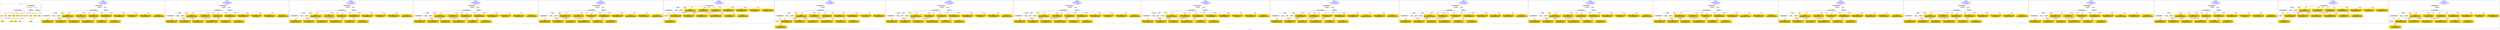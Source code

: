 digraph n0 {
fontcolor="blue"
remincross="true"
label="s07-s-13.json"
subgraph cluster_0 {
label="1-correct model"
n2[style="filled",color="white",fillcolor="lightgray",label="CulturalHeritageObject1"];
n3[shape="plaintext",style="filled",fillcolor="gold",label="dates"];
n4[style="filled",color="white",fillcolor="lightgray",label="Person1"];
n5[shape="plaintext",style="filled",fillcolor="gold",label="dimension"];
n6[shape="plaintext",style="filled",fillcolor="gold",label="technique"];
n7[shape="plaintext",style="filled",fillcolor="gold",label="credit_line"];
n8[shape="plaintext",style="filled",fillcolor="gold",label="origin"];
n9[shape="plaintext",style="filled",fillcolor="gold",label="title"];
n10[shape="plaintext",style="filled",fillcolor="gold",label="ac_id"];
n11[style="filled",color="white",fillcolor="lightgray",label="Concept1"];
n12[shape="plaintext",style="filled",fillcolor="gold",label="nationality"];
n13[shape="plaintext",style="filled",fillcolor="gold",label="birthDate"];
n14[shape="plaintext",style="filled",fillcolor="gold",label="deathDate"];
n15[shape="plaintext",style="filled",fillcolor="gold",label="name"];
n16[style="filled",color="white",fillcolor="lightgray",label="EuropeanaAggregation1"];
n17[style="filled",color="white",fillcolor="lightgray",label="WebResource1"];
n18[style="filled",color="white",fillcolor="lightgray",label="WebResource2"];
n19[shape="plaintext",style="filled",fillcolor="gold",label="image_url"];
n20[shape="plaintext",style="filled",fillcolor="gold",label="audio_url"];
n21[shape="plaintext",style="filled",fillcolor="gold",label="category"];
}
subgraph cluster_1 {
label="candidate 0\nlink coherence:1.0\nnode coherence:1.0\nconfidence:0.411466480093149\nmapping score:0.5776316838405735\ncost:18.99988\n-precision:0.68-recall:0.68"
n23[style="filled",color="white",fillcolor="lightgray",label="CulturalHeritageObject1"];
n24[style="filled",color="white",fillcolor="lightgray",label="CulturalHeritageObject2"];
n25[style="filled",color="white",fillcolor="lightgray",label="Person1"];
n26[style="filled",color="white",fillcolor="lightgray",label="Document1"];
n27[style="filled",color="white",fillcolor="lightgray",label="EuropeanaAggregation1"];
n28[style="filled",color="white",fillcolor="lightgray",label="WebResource1"];
n29[shape="plaintext",style="filled",fillcolor="gold",label="audio_url\n[WebResource,classLink,0.482]\n[Document,classLink,0.473]\n[CulturalHeritageObject,description,0.041]\n[Person,nameOfThePerson,0.005]"];
n30[shape="plaintext",style="filled",fillcolor="gold",label="origin\n[Place,label,0.436]\n[CulturalHeritageObject,description,0.274]\n[Person,biographicalInformation,0.18]\n[CulturalHeritageObject,provenance,0.11]"];
n31[shape="plaintext",style="filled",fillcolor="gold",label="deathDate\n[CulturalHeritageObject,description,0.346]\n[CulturalHeritageObject,provenance,0.324]\n[Person,dateOfDeath,0.207]\n[Person,biographicalInformation,0.124]"];
n32[shape="plaintext",style="filled",fillcolor="gold",label="image_url\n[WebResource,classLink,0.584]\n[Document,classLink,0.321]\n[CulturalHeritageObject,description,0.089]\n[Person,nameOfThePerson,0.005]"];
n33[shape="plaintext",style="filled",fillcolor="gold",label="dates\n[CulturalHeritageObject,created,0.318]\n[Person,dateOfDeath,0.281]\n[CulturalHeritageObject,description,0.242]\n[Person,dateOfBirth,0.159]"];
n34[shape="plaintext",style="filled",fillcolor="gold",label="category\n[CulturalHeritageObject,description,0.368]\n[CulturalHeritageObject,provenance,0.25]\n[CulturalHeritageObject,title,0.235]\n[Person,biographicalInformation,0.147]"];
n35[shape="plaintext",style="filled",fillcolor="gold",label="ac_id\n[Person,biographicalInformation,0.353]\n[WebResource,classLink,0.229]\n[Person,nameOfThePerson,0.21]\n[CulturalHeritageObject,title,0.208]"];
n36[shape="plaintext",style="filled",fillcolor="gold",label="dimension\n[CulturalHeritageObject,extent,0.77]\n[CulturalHeritageObject,provenance,0.153]\n[CulturalHeritageObject,description,0.044]\n[Person,dateOfDeath,0.033]"];
n37[shape="plaintext",style="filled",fillcolor="gold",label="credit_line\n[CulturalHeritageObject,provenance,0.505]\n[CulturalHeritageObject,description,0.292]\n[CulturalHeritageObject,title,0.134]\n[Person,nameOfThePerson,0.07]"];
n38[shape="plaintext",style="filled",fillcolor="gold",label="name\n[CulturalHeritageObject,description,0.368]\n[Person,nameOfThePerson,0.247]\n[CulturalHeritageObject,provenance,0.215]\n[CulturalHeritageObject,title,0.17]"];
n39[shape="plaintext",style="filled",fillcolor="gold",label="title\n[CulturalHeritageObject,description,0.475]\n[CulturalHeritageObject,title,0.263]\n[Concept,prefLabel,0.132]\n[Document,classLink,0.13]"];
n40[shape="plaintext",style="filled",fillcolor="gold",label="nationality\n[Person,countryAssociatedWithThePerson,0.798]\n[CulturalHeritageObject,provenance,0.07]\n[Person,biographicalInformation,0.067]\n[CulturalHeritageObject,description,0.064]"];
n41[shape="plaintext",style="filled",fillcolor="gold",label="birthDate\n[CulturalHeritageObject,created,0.34]\n[Person,dateOfDeath,0.258]\n[Person,dateOfBirth,0.256]\n[CulturalHeritageObject,provenance,0.146]"];
n42[shape="plaintext",style="filled",fillcolor="gold",label="technique\n[CulturalHeritageObject,medium,0.575]\n[CulturalHeritageObject,description,0.192]\n[CulturalHeritageObject,provenance,0.145]\n[Concept,prefLabel,0.088]"];
}
subgraph cluster_2 {
label="candidate 1\nlink coherence:1.0\nnode coherence:1.0\nconfidence:0.40610961225703074\nmapping score:0.575846061228534\ncost:18.99988\n-precision:0.58-recall:0.58"
n44[style="filled",color="white",fillcolor="lightgray",label="CulturalHeritageObject1"];
n45[style="filled",color="white",fillcolor="lightgray",label="CulturalHeritageObject2"];
n46[style="filled",color="white",fillcolor="lightgray",label="Person1"];
n47[style="filled",color="white",fillcolor="lightgray",label="Document1"];
n48[style="filled",color="white",fillcolor="lightgray",label="EuropeanaAggregation1"];
n49[style="filled",color="white",fillcolor="lightgray",label="WebResource1"];
n50[shape="plaintext",style="filled",fillcolor="gold",label="audio_url\n[WebResource,classLink,0.482]\n[Document,classLink,0.473]\n[CulturalHeritageObject,description,0.041]\n[Person,nameOfThePerson,0.005]"];
n51[shape="plaintext",style="filled",fillcolor="gold",label="origin\n[Place,label,0.436]\n[CulturalHeritageObject,description,0.274]\n[Person,biographicalInformation,0.18]\n[CulturalHeritageObject,provenance,0.11]"];
n52[shape="plaintext",style="filled",fillcolor="gold",label="deathDate\n[CulturalHeritageObject,description,0.346]\n[CulturalHeritageObject,provenance,0.324]\n[Person,dateOfDeath,0.207]\n[Person,biographicalInformation,0.124]"];
n53[shape="plaintext",style="filled",fillcolor="gold",label="image_url\n[WebResource,classLink,0.584]\n[Document,classLink,0.321]\n[CulturalHeritageObject,description,0.089]\n[Person,nameOfThePerson,0.005]"];
n54[shape="plaintext",style="filled",fillcolor="gold",label="birthDate\n[CulturalHeritageObject,created,0.34]\n[Person,dateOfDeath,0.258]\n[Person,dateOfBirth,0.256]\n[CulturalHeritageObject,provenance,0.146]"];
n55[shape="plaintext",style="filled",fillcolor="gold",label="category\n[CulturalHeritageObject,description,0.368]\n[CulturalHeritageObject,provenance,0.25]\n[CulturalHeritageObject,title,0.235]\n[Person,biographicalInformation,0.147]"];
n56[shape="plaintext",style="filled",fillcolor="gold",label="ac_id\n[Person,biographicalInformation,0.353]\n[WebResource,classLink,0.229]\n[Person,nameOfThePerson,0.21]\n[CulturalHeritageObject,title,0.208]"];
n57[shape="plaintext",style="filled",fillcolor="gold",label="dimension\n[CulturalHeritageObject,extent,0.77]\n[CulturalHeritageObject,provenance,0.153]\n[CulturalHeritageObject,description,0.044]\n[Person,dateOfDeath,0.033]"];
n58[shape="plaintext",style="filled",fillcolor="gold",label="credit_line\n[CulturalHeritageObject,provenance,0.505]\n[CulturalHeritageObject,description,0.292]\n[CulturalHeritageObject,title,0.134]\n[Person,nameOfThePerson,0.07]"];
n59[shape="plaintext",style="filled",fillcolor="gold",label="name\n[CulturalHeritageObject,description,0.368]\n[Person,nameOfThePerson,0.247]\n[CulturalHeritageObject,provenance,0.215]\n[CulturalHeritageObject,title,0.17]"];
n60[shape="plaintext",style="filled",fillcolor="gold",label="title\n[CulturalHeritageObject,description,0.475]\n[CulturalHeritageObject,title,0.263]\n[Concept,prefLabel,0.132]\n[Document,classLink,0.13]"];
n61[shape="plaintext",style="filled",fillcolor="gold",label="nationality\n[Person,countryAssociatedWithThePerson,0.798]\n[CulturalHeritageObject,provenance,0.07]\n[Person,biographicalInformation,0.067]\n[CulturalHeritageObject,description,0.064]"];
n62[shape="plaintext",style="filled",fillcolor="gold",label="dates\n[CulturalHeritageObject,created,0.318]\n[Person,dateOfDeath,0.281]\n[CulturalHeritageObject,description,0.242]\n[Person,dateOfBirth,0.159]"];
n63[shape="plaintext",style="filled",fillcolor="gold",label="technique\n[CulturalHeritageObject,medium,0.575]\n[CulturalHeritageObject,description,0.192]\n[CulturalHeritageObject,provenance,0.145]\n[Concept,prefLabel,0.088]"];
}
subgraph cluster_3 {
label="candidate 10\nlink coherence:1.0\nnode coherence:1.0\nconfidence:0.3879578108755858\nmapping score:0.5697954607680524\ncost:18.99988\n-precision:0.53-recall:0.53"
n65[style="filled",color="white",fillcolor="lightgray",label="CulturalHeritageObject1"];
n66[style="filled",color="white",fillcolor="lightgray",label="CulturalHeritageObject2"];
n67[style="filled",color="white",fillcolor="lightgray",label="Person1"];
n68[style="filled",color="white",fillcolor="lightgray",label="Document1"];
n69[style="filled",color="white",fillcolor="lightgray",label="EuropeanaAggregation1"];
n70[style="filled",color="white",fillcolor="lightgray",label="WebResource1"];
n71[shape="plaintext",style="filled",fillcolor="gold",label="image_url\n[WebResource,classLink,0.584]\n[Document,classLink,0.321]\n[CulturalHeritageObject,description,0.089]\n[Person,nameOfThePerson,0.005]"];
n72[shape="plaintext",style="filled",fillcolor="gold",label="origin\n[Place,label,0.436]\n[CulturalHeritageObject,description,0.274]\n[Person,biographicalInformation,0.18]\n[CulturalHeritageObject,provenance,0.11]"];
n73[shape="plaintext",style="filled",fillcolor="gold",label="deathDate\n[CulturalHeritageObject,description,0.346]\n[CulturalHeritageObject,provenance,0.324]\n[Person,dateOfDeath,0.207]\n[Person,biographicalInformation,0.124]"];
n74[shape="plaintext",style="filled",fillcolor="gold",label="audio_url\n[WebResource,classLink,0.482]\n[Document,classLink,0.473]\n[CulturalHeritageObject,description,0.041]\n[Person,nameOfThePerson,0.005]"];
n75[shape="plaintext",style="filled",fillcolor="gold",label="birthDate\n[CulturalHeritageObject,created,0.34]\n[Person,dateOfDeath,0.258]\n[Person,dateOfBirth,0.256]\n[CulturalHeritageObject,provenance,0.146]"];
n76[shape="plaintext",style="filled",fillcolor="gold",label="category\n[CulturalHeritageObject,description,0.368]\n[CulturalHeritageObject,provenance,0.25]\n[CulturalHeritageObject,title,0.235]\n[Person,biographicalInformation,0.147]"];
n77[shape="plaintext",style="filled",fillcolor="gold",label="ac_id\n[Person,biographicalInformation,0.353]\n[WebResource,classLink,0.229]\n[Person,nameOfThePerson,0.21]\n[CulturalHeritageObject,title,0.208]"];
n78[shape="plaintext",style="filled",fillcolor="gold",label="dimension\n[CulturalHeritageObject,extent,0.77]\n[CulturalHeritageObject,provenance,0.153]\n[CulturalHeritageObject,description,0.044]\n[Person,dateOfDeath,0.033]"];
n79[shape="plaintext",style="filled",fillcolor="gold",label="credit_line\n[CulturalHeritageObject,provenance,0.505]\n[CulturalHeritageObject,description,0.292]\n[CulturalHeritageObject,title,0.134]\n[Person,nameOfThePerson,0.07]"];
n80[shape="plaintext",style="filled",fillcolor="gold",label="name\n[CulturalHeritageObject,description,0.368]\n[Person,nameOfThePerson,0.247]\n[CulturalHeritageObject,provenance,0.215]\n[CulturalHeritageObject,title,0.17]"];
n81[shape="plaintext",style="filled",fillcolor="gold",label="title\n[CulturalHeritageObject,description,0.475]\n[CulturalHeritageObject,title,0.263]\n[Concept,prefLabel,0.132]\n[Document,classLink,0.13]"];
n82[shape="plaintext",style="filled",fillcolor="gold",label="nationality\n[Person,countryAssociatedWithThePerson,0.798]\n[CulturalHeritageObject,provenance,0.07]\n[Person,biographicalInformation,0.067]\n[CulturalHeritageObject,description,0.064]"];
n83[shape="plaintext",style="filled",fillcolor="gold",label="dates\n[CulturalHeritageObject,created,0.318]\n[Person,dateOfDeath,0.281]\n[CulturalHeritageObject,description,0.242]\n[Person,dateOfBirth,0.159]"];
n84[shape="plaintext",style="filled",fillcolor="gold",label="technique\n[CulturalHeritageObject,medium,0.575]\n[CulturalHeritageObject,description,0.192]\n[CulturalHeritageObject,provenance,0.145]\n[Concept,prefLabel,0.088]"];
}
subgraph cluster_4 {
label="candidate 11\nlink coherence:1.0\nnode coherence:1.0\nconfidence:0.3879383539588383\nmapping score:0.5697889751291366\ncost:18.99988\n-precision:0.58-recall:0.58"
n86[style="filled",color="white",fillcolor="lightgray",label="CulturalHeritageObject1"];
n87[style="filled",color="white",fillcolor="lightgray",label="CulturalHeritageObject2"];
n88[style="filled",color="white",fillcolor="lightgray",label="Person1"];
n89[style="filled",color="white",fillcolor="lightgray",label="Document1"];
n90[style="filled",color="white",fillcolor="lightgray",label="EuropeanaAggregation1"];
n91[style="filled",color="white",fillcolor="lightgray",label="WebResource1"];
n92[shape="plaintext",style="filled",fillcolor="gold",label="image_url\n[WebResource,classLink,0.584]\n[Document,classLink,0.321]\n[CulturalHeritageObject,description,0.089]\n[Person,nameOfThePerson,0.005]"];
n93[shape="plaintext",style="filled",fillcolor="gold",label="origin\n[Place,label,0.436]\n[CulturalHeritageObject,description,0.274]\n[Person,biographicalInformation,0.18]\n[CulturalHeritageObject,provenance,0.11]"];
n94[shape="plaintext",style="filled",fillcolor="gold",label="deathDate\n[CulturalHeritageObject,description,0.346]\n[CulturalHeritageObject,provenance,0.324]\n[Person,dateOfDeath,0.207]\n[Person,biographicalInformation,0.124]"];
n95[shape="plaintext",style="filled",fillcolor="gold",label="audio_url\n[WebResource,classLink,0.482]\n[Document,classLink,0.473]\n[CulturalHeritageObject,description,0.041]\n[Person,nameOfThePerson,0.005]"];
n96[shape="plaintext",style="filled",fillcolor="gold",label="dates\n[CulturalHeritageObject,created,0.318]\n[Person,dateOfDeath,0.281]\n[CulturalHeritageObject,description,0.242]\n[Person,dateOfBirth,0.159]"];
n97[shape="plaintext",style="filled",fillcolor="gold",label="category\n[CulturalHeritageObject,description,0.368]\n[CulturalHeritageObject,provenance,0.25]\n[CulturalHeritageObject,title,0.235]\n[Person,biographicalInformation,0.147]"];
n98[shape="plaintext",style="filled",fillcolor="gold",label="name\n[CulturalHeritageObject,description,0.368]\n[Person,nameOfThePerson,0.247]\n[CulturalHeritageObject,provenance,0.215]\n[CulturalHeritageObject,title,0.17]"];
n99[shape="plaintext",style="filled",fillcolor="gold",label="dimension\n[CulturalHeritageObject,extent,0.77]\n[CulturalHeritageObject,provenance,0.153]\n[CulturalHeritageObject,description,0.044]\n[Person,dateOfDeath,0.033]"];
n100[shape="plaintext",style="filled",fillcolor="gold",label="credit_line\n[CulturalHeritageObject,provenance,0.505]\n[CulturalHeritageObject,description,0.292]\n[CulturalHeritageObject,title,0.134]\n[Person,nameOfThePerson,0.07]"];
n101[shape="plaintext",style="filled",fillcolor="gold",label="ac_id\n[Person,biographicalInformation,0.353]\n[WebResource,classLink,0.229]\n[Person,nameOfThePerson,0.21]\n[CulturalHeritageObject,title,0.208]"];
n102[shape="plaintext",style="filled",fillcolor="gold",label="title\n[CulturalHeritageObject,description,0.475]\n[CulturalHeritageObject,title,0.263]\n[Concept,prefLabel,0.132]\n[Document,classLink,0.13]"];
n103[shape="plaintext",style="filled",fillcolor="gold",label="nationality\n[Person,countryAssociatedWithThePerson,0.798]\n[CulturalHeritageObject,provenance,0.07]\n[Person,biographicalInformation,0.067]\n[CulturalHeritageObject,description,0.064]"];
n104[shape="plaintext",style="filled",fillcolor="gold",label="birthDate\n[CulturalHeritageObject,created,0.34]\n[Person,dateOfDeath,0.258]\n[Person,dateOfBirth,0.256]\n[CulturalHeritageObject,provenance,0.146]"];
n105[shape="plaintext",style="filled",fillcolor="gold",label="technique\n[CulturalHeritageObject,medium,0.575]\n[CulturalHeritageObject,description,0.192]\n[CulturalHeritageObject,provenance,0.145]\n[Concept,prefLabel,0.088]"];
}
subgraph cluster_5 {
label="candidate 12\nlink coherence:1.0\nnode coherence:1.0\nconfidence:0.38772245387254484\nmapping score:0.5697170084337054\ncost:18.99988\n-precision:0.58-recall:0.58"
n107[style="filled",color="white",fillcolor="lightgray",label="CulturalHeritageObject1"];
n108[style="filled",color="white",fillcolor="lightgray",label="CulturalHeritageObject2"];
n109[style="filled",color="white",fillcolor="lightgray",label="Person1"];
n110[style="filled",color="white",fillcolor="lightgray",label="Document1"];
n111[style="filled",color="white",fillcolor="lightgray",label="EuropeanaAggregation1"];
n112[style="filled",color="white",fillcolor="lightgray",label="WebResource1"];
n113[shape="plaintext",style="filled",fillcolor="gold",label="image_url\n[WebResource,classLink,0.584]\n[Document,classLink,0.321]\n[CulturalHeritageObject,description,0.089]\n[Person,nameOfThePerson,0.005]"];
n114[shape="plaintext",style="filled",fillcolor="gold",label="name\n[CulturalHeritageObject,description,0.368]\n[Person,nameOfThePerson,0.247]\n[CulturalHeritageObject,provenance,0.215]\n[CulturalHeritageObject,title,0.17]"];
n115[shape="plaintext",style="filled",fillcolor="gold",label="deathDate\n[CulturalHeritageObject,description,0.346]\n[CulturalHeritageObject,provenance,0.324]\n[Person,dateOfDeath,0.207]\n[Person,biographicalInformation,0.124]"];
n116[shape="plaintext",style="filled",fillcolor="gold",label="audio_url\n[WebResource,classLink,0.482]\n[Document,classLink,0.473]\n[CulturalHeritageObject,description,0.041]\n[Person,nameOfThePerson,0.005]"];
n117[shape="plaintext",style="filled",fillcolor="gold",label="dates\n[CulturalHeritageObject,created,0.318]\n[Person,dateOfDeath,0.281]\n[CulturalHeritageObject,description,0.242]\n[Person,dateOfBirth,0.159]"];
n118[shape="plaintext",style="filled",fillcolor="gold",label="category\n[CulturalHeritageObject,description,0.368]\n[CulturalHeritageObject,provenance,0.25]\n[CulturalHeritageObject,title,0.235]\n[Person,biographicalInformation,0.147]"];
n119[shape="plaintext",style="filled",fillcolor="gold",label="title\n[CulturalHeritageObject,description,0.475]\n[CulturalHeritageObject,title,0.263]\n[Concept,prefLabel,0.132]\n[Document,classLink,0.13]"];
n120[shape="plaintext",style="filled",fillcolor="gold",label="dimension\n[CulturalHeritageObject,extent,0.77]\n[CulturalHeritageObject,provenance,0.153]\n[CulturalHeritageObject,description,0.044]\n[Person,dateOfDeath,0.033]"];
n121[shape="plaintext",style="filled",fillcolor="gold",label="credit_line\n[CulturalHeritageObject,provenance,0.505]\n[CulturalHeritageObject,description,0.292]\n[CulturalHeritageObject,title,0.134]\n[Person,nameOfThePerson,0.07]"];
n122[shape="plaintext",style="filled",fillcolor="gold",label="ac_id\n[Person,biographicalInformation,0.353]\n[WebResource,classLink,0.229]\n[Person,nameOfThePerson,0.21]\n[CulturalHeritageObject,title,0.208]"];
n123[shape="plaintext",style="filled",fillcolor="gold",label="origin\n[Place,label,0.436]\n[CulturalHeritageObject,description,0.274]\n[Person,biographicalInformation,0.18]\n[CulturalHeritageObject,provenance,0.11]"];
n124[shape="plaintext",style="filled",fillcolor="gold",label="nationality\n[Person,countryAssociatedWithThePerson,0.798]\n[CulturalHeritageObject,provenance,0.07]\n[Person,biographicalInformation,0.067]\n[CulturalHeritageObject,description,0.064]"];
n125[shape="plaintext",style="filled",fillcolor="gold",label="birthDate\n[CulturalHeritageObject,created,0.34]\n[Person,dateOfDeath,0.258]\n[Person,dateOfBirth,0.256]\n[CulturalHeritageObject,provenance,0.146]"];
n126[shape="plaintext",style="filled",fillcolor="gold",label="technique\n[CulturalHeritageObject,medium,0.575]\n[CulturalHeritageObject,description,0.192]\n[CulturalHeritageObject,provenance,0.145]\n[Concept,prefLabel,0.088]"];
}
subgraph cluster_6 {
label="candidate 13\nlink coherence:1.0\nnode coherence:1.0\nconfidence:0.387353681957435\nmapping score:0.5695940844620021\ncost:17.99994\n-precision:0.44-recall:0.42"
n128[style="filled",color="white",fillcolor="lightgray",label="CulturalHeritageObject1"];
n129[style="filled",color="white",fillcolor="lightgray",label="CulturalHeritageObject2"];
n130[style="filled",color="white",fillcolor="lightgray",label="Person1"];
n131[style="filled",color="white",fillcolor="lightgray",label="Document1"];
n132[style="filled",color="white",fillcolor="lightgray",label="Document2"];
n133[shape="plaintext",style="filled",fillcolor="gold",label="image_url\n[WebResource,classLink,0.584]\n[Document,classLink,0.321]\n[CulturalHeritageObject,description,0.089]\n[Person,nameOfThePerson,0.005]"];
n134[shape="plaintext",style="filled",fillcolor="gold",label="origin\n[Place,label,0.436]\n[CulturalHeritageObject,description,0.274]\n[Person,biographicalInformation,0.18]\n[CulturalHeritageObject,provenance,0.11]"];
n135[shape="plaintext",style="filled",fillcolor="gold",label="deathDate\n[CulturalHeritageObject,description,0.346]\n[CulturalHeritageObject,provenance,0.324]\n[Person,dateOfDeath,0.207]\n[Person,biographicalInformation,0.124]"];
n136[shape="plaintext",style="filled",fillcolor="gold",label="birthDate\n[CulturalHeritageObject,created,0.34]\n[Person,dateOfDeath,0.258]\n[Person,dateOfBirth,0.256]\n[CulturalHeritageObject,provenance,0.146]"];
n137[shape="plaintext",style="filled",fillcolor="gold",label="category\n[CulturalHeritageObject,description,0.368]\n[CulturalHeritageObject,provenance,0.25]\n[CulturalHeritageObject,title,0.235]\n[Person,biographicalInformation,0.147]"];
n138[shape="plaintext",style="filled",fillcolor="gold",label="ac_id\n[Person,biographicalInformation,0.353]\n[WebResource,classLink,0.229]\n[Person,nameOfThePerson,0.21]\n[CulturalHeritageObject,title,0.208]"];
n139[shape="plaintext",style="filled",fillcolor="gold",label="dimension\n[CulturalHeritageObject,extent,0.77]\n[CulturalHeritageObject,provenance,0.153]\n[CulturalHeritageObject,description,0.044]\n[Person,dateOfDeath,0.033]"];
n140[shape="plaintext",style="filled",fillcolor="gold",label="audio_url\n[WebResource,classLink,0.482]\n[Document,classLink,0.473]\n[CulturalHeritageObject,description,0.041]\n[Person,nameOfThePerson,0.005]"];
n141[shape="plaintext",style="filled",fillcolor="gold",label="credit_line\n[CulturalHeritageObject,provenance,0.505]\n[CulturalHeritageObject,description,0.292]\n[CulturalHeritageObject,title,0.134]\n[Person,nameOfThePerson,0.07]"];
n142[shape="plaintext",style="filled",fillcolor="gold",label="name\n[CulturalHeritageObject,description,0.368]\n[Person,nameOfThePerson,0.247]\n[CulturalHeritageObject,provenance,0.215]\n[CulturalHeritageObject,title,0.17]"];
n143[shape="plaintext",style="filled",fillcolor="gold",label="title\n[CulturalHeritageObject,description,0.475]\n[CulturalHeritageObject,title,0.263]\n[Concept,prefLabel,0.132]\n[Document,classLink,0.13]"];
n144[shape="plaintext",style="filled",fillcolor="gold",label="nationality\n[Person,countryAssociatedWithThePerson,0.798]\n[CulturalHeritageObject,provenance,0.07]\n[Person,biographicalInformation,0.067]\n[CulturalHeritageObject,description,0.064]"];
n145[shape="plaintext",style="filled",fillcolor="gold",label="dates\n[CulturalHeritageObject,created,0.318]\n[Person,dateOfDeath,0.281]\n[CulturalHeritageObject,description,0.242]\n[Person,dateOfBirth,0.159]"];
n146[shape="plaintext",style="filled",fillcolor="gold",label="technique\n[CulturalHeritageObject,medium,0.575]\n[CulturalHeritageObject,description,0.192]\n[CulturalHeritageObject,provenance,0.145]\n[Concept,prefLabel,0.088]"];
}
subgraph cluster_7 {
label="candidate 14\nlink coherence:1.0\nnode coherence:1.0\nconfidence:0.387353681957435\nmapping score:0.5695940844620021\ncost:18.99991\n-precision:0.47-recall:0.47"
n148[style="filled",color="white",fillcolor="lightgray",label="CulturalHeritageObject1"];
n149[style="filled",color="white",fillcolor="lightgray",label="CulturalHeritageObject2"];
n150[style="filled",color="white",fillcolor="lightgray",label="Person1"];
n151[style="filled",color="white",fillcolor="lightgray",label="Document1"];
n152[style="filled",color="white",fillcolor="lightgray",label="Document2"];
n153[style="filled",color="white",fillcolor="lightgray",label="EuropeanaAggregation1"];
n154[shape="plaintext",style="filled",fillcolor="gold",label="image_url\n[WebResource,classLink,0.584]\n[Document,classLink,0.321]\n[CulturalHeritageObject,description,0.089]\n[Person,nameOfThePerson,0.005]"];
n155[shape="plaintext",style="filled",fillcolor="gold",label="origin\n[Place,label,0.436]\n[CulturalHeritageObject,description,0.274]\n[Person,biographicalInformation,0.18]\n[CulturalHeritageObject,provenance,0.11]"];
n156[shape="plaintext",style="filled",fillcolor="gold",label="deathDate\n[CulturalHeritageObject,description,0.346]\n[CulturalHeritageObject,provenance,0.324]\n[Person,dateOfDeath,0.207]\n[Person,biographicalInformation,0.124]"];
n157[shape="plaintext",style="filled",fillcolor="gold",label="birthDate\n[CulturalHeritageObject,created,0.34]\n[Person,dateOfDeath,0.258]\n[Person,dateOfBirth,0.256]\n[CulturalHeritageObject,provenance,0.146]"];
n158[shape="plaintext",style="filled",fillcolor="gold",label="category\n[CulturalHeritageObject,description,0.368]\n[CulturalHeritageObject,provenance,0.25]\n[CulturalHeritageObject,title,0.235]\n[Person,biographicalInformation,0.147]"];
n159[shape="plaintext",style="filled",fillcolor="gold",label="ac_id\n[Person,biographicalInformation,0.353]\n[WebResource,classLink,0.229]\n[Person,nameOfThePerson,0.21]\n[CulturalHeritageObject,title,0.208]"];
n160[shape="plaintext",style="filled",fillcolor="gold",label="dimension\n[CulturalHeritageObject,extent,0.77]\n[CulturalHeritageObject,provenance,0.153]\n[CulturalHeritageObject,description,0.044]\n[Person,dateOfDeath,0.033]"];
n161[shape="plaintext",style="filled",fillcolor="gold",label="audio_url\n[WebResource,classLink,0.482]\n[Document,classLink,0.473]\n[CulturalHeritageObject,description,0.041]\n[Person,nameOfThePerson,0.005]"];
n162[shape="plaintext",style="filled",fillcolor="gold",label="credit_line\n[CulturalHeritageObject,provenance,0.505]\n[CulturalHeritageObject,description,0.292]\n[CulturalHeritageObject,title,0.134]\n[Person,nameOfThePerson,0.07]"];
n163[shape="plaintext",style="filled",fillcolor="gold",label="name\n[CulturalHeritageObject,description,0.368]\n[Person,nameOfThePerson,0.247]\n[CulturalHeritageObject,provenance,0.215]\n[CulturalHeritageObject,title,0.17]"];
n164[shape="plaintext",style="filled",fillcolor="gold",label="title\n[CulturalHeritageObject,description,0.475]\n[CulturalHeritageObject,title,0.263]\n[Concept,prefLabel,0.132]\n[Document,classLink,0.13]"];
n165[shape="plaintext",style="filled",fillcolor="gold",label="nationality\n[Person,countryAssociatedWithThePerson,0.798]\n[CulturalHeritageObject,provenance,0.07]\n[Person,biographicalInformation,0.067]\n[CulturalHeritageObject,description,0.064]"];
n166[shape="plaintext",style="filled",fillcolor="gold",label="dates\n[CulturalHeritageObject,created,0.318]\n[Person,dateOfDeath,0.281]\n[CulturalHeritageObject,description,0.242]\n[Person,dateOfBirth,0.159]"];
n167[shape="plaintext",style="filled",fillcolor="gold",label="technique\n[CulturalHeritageObject,medium,0.575]\n[CulturalHeritageObject,description,0.192]\n[CulturalHeritageObject,provenance,0.145]\n[Concept,prefLabel,0.088]"];
}
subgraph cluster_8 {
label="candidate 15\nlink coherence:0.95\nnode coherence:1.0\nconfidence:0.411466480093149\nmapping score:0.5776316838405735\ncost:19.99988\n-precision:0.65-recall:0.68"
n169[style="filled",color="white",fillcolor="lightgray",label="CulturalHeritageObject1"];
n170[style="filled",color="white",fillcolor="lightgray",label="CulturalHeritageObject2"];
n171[style="filled",color="white",fillcolor="lightgray",label="Person1"];
n172[style="filled",color="white",fillcolor="lightgray",label="Place1"];
n173[style="filled",color="white",fillcolor="lightgray",label="Document1"];
n174[style="filled",color="white",fillcolor="lightgray",label="EuropeanaAggregation1"];
n175[style="filled",color="white",fillcolor="lightgray",label="WebResource1"];
n176[shape="plaintext",style="filled",fillcolor="gold",label="audio_url\n[WebResource,classLink,0.482]\n[Document,classLink,0.473]\n[CulturalHeritageObject,description,0.041]\n[Person,nameOfThePerson,0.005]"];
n177[shape="plaintext",style="filled",fillcolor="gold",label="origin\n[Place,label,0.436]\n[CulturalHeritageObject,description,0.274]\n[Person,biographicalInformation,0.18]\n[CulturalHeritageObject,provenance,0.11]"];
n178[shape="plaintext",style="filled",fillcolor="gold",label="deathDate\n[CulturalHeritageObject,description,0.346]\n[CulturalHeritageObject,provenance,0.324]\n[Person,dateOfDeath,0.207]\n[Person,biographicalInformation,0.124]"];
n179[shape="plaintext",style="filled",fillcolor="gold",label="image_url\n[WebResource,classLink,0.584]\n[Document,classLink,0.321]\n[CulturalHeritageObject,description,0.089]\n[Person,nameOfThePerson,0.005]"];
n180[shape="plaintext",style="filled",fillcolor="gold",label="dates\n[CulturalHeritageObject,created,0.318]\n[Person,dateOfDeath,0.281]\n[CulturalHeritageObject,description,0.242]\n[Person,dateOfBirth,0.159]"];
n181[shape="plaintext",style="filled",fillcolor="gold",label="category\n[CulturalHeritageObject,description,0.368]\n[CulturalHeritageObject,provenance,0.25]\n[CulturalHeritageObject,title,0.235]\n[Person,biographicalInformation,0.147]"];
n182[shape="plaintext",style="filled",fillcolor="gold",label="ac_id\n[Person,biographicalInformation,0.353]\n[WebResource,classLink,0.229]\n[Person,nameOfThePerson,0.21]\n[CulturalHeritageObject,title,0.208]"];
n183[shape="plaintext",style="filled",fillcolor="gold",label="dimension\n[CulturalHeritageObject,extent,0.77]\n[CulturalHeritageObject,provenance,0.153]\n[CulturalHeritageObject,description,0.044]\n[Person,dateOfDeath,0.033]"];
n184[shape="plaintext",style="filled",fillcolor="gold",label="credit_line\n[CulturalHeritageObject,provenance,0.505]\n[CulturalHeritageObject,description,0.292]\n[CulturalHeritageObject,title,0.134]\n[Person,nameOfThePerson,0.07]"];
n185[shape="plaintext",style="filled",fillcolor="gold",label="name\n[CulturalHeritageObject,description,0.368]\n[Person,nameOfThePerson,0.247]\n[CulturalHeritageObject,provenance,0.215]\n[CulturalHeritageObject,title,0.17]"];
n186[shape="plaintext",style="filled",fillcolor="gold",label="title\n[CulturalHeritageObject,description,0.475]\n[CulturalHeritageObject,title,0.263]\n[Concept,prefLabel,0.132]\n[Document,classLink,0.13]"];
n187[shape="plaintext",style="filled",fillcolor="gold",label="nationality\n[Person,countryAssociatedWithThePerson,0.798]\n[CulturalHeritageObject,provenance,0.07]\n[Person,biographicalInformation,0.067]\n[CulturalHeritageObject,description,0.064]"];
n188[shape="plaintext",style="filled",fillcolor="gold",label="birthDate\n[CulturalHeritageObject,created,0.34]\n[Person,dateOfDeath,0.258]\n[Person,dateOfBirth,0.256]\n[CulturalHeritageObject,provenance,0.146]"];
n189[shape="plaintext",style="filled",fillcolor="gold",label="technique\n[CulturalHeritageObject,medium,0.575]\n[CulturalHeritageObject,description,0.192]\n[CulturalHeritageObject,provenance,0.145]\n[Concept,prefLabel,0.088]"];
}
subgraph cluster_9 {
label="candidate 16\nlink coherence:0.95\nnode coherence:1.0\nconfidence:0.40610961225703074\nmapping score:0.575846061228534\ncost:19.99988\n-precision:0.55-recall:0.58"
n191[style="filled",color="white",fillcolor="lightgray",label="CulturalHeritageObject1"];
n192[style="filled",color="white",fillcolor="lightgray",label="CulturalHeritageObject2"];
n193[style="filled",color="white",fillcolor="lightgray",label="Person1"];
n194[style="filled",color="white",fillcolor="lightgray",label="Place1"];
n195[style="filled",color="white",fillcolor="lightgray",label="Document1"];
n196[style="filled",color="white",fillcolor="lightgray",label="EuropeanaAggregation1"];
n197[style="filled",color="white",fillcolor="lightgray",label="WebResource1"];
n198[shape="plaintext",style="filled",fillcolor="gold",label="audio_url\n[WebResource,classLink,0.482]\n[Document,classLink,0.473]\n[CulturalHeritageObject,description,0.041]\n[Person,nameOfThePerson,0.005]"];
n199[shape="plaintext",style="filled",fillcolor="gold",label="origin\n[Place,label,0.436]\n[CulturalHeritageObject,description,0.274]\n[Person,biographicalInformation,0.18]\n[CulturalHeritageObject,provenance,0.11]"];
n200[shape="plaintext",style="filled",fillcolor="gold",label="deathDate\n[CulturalHeritageObject,description,0.346]\n[CulturalHeritageObject,provenance,0.324]\n[Person,dateOfDeath,0.207]\n[Person,biographicalInformation,0.124]"];
n201[shape="plaintext",style="filled",fillcolor="gold",label="image_url\n[WebResource,classLink,0.584]\n[Document,classLink,0.321]\n[CulturalHeritageObject,description,0.089]\n[Person,nameOfThePerson,0.005]"];
n202[shape="plaintext",style="filled",fillcolor="gold",label="birthDate\n[CulturalHeritageObject,created,0.34]\n[Person,dateOfDeath,0.258]\n[Person,dateOfBirth,0.256]\n[CulturalHeritageObject,provenance,0.146]"];
n203[shape="plaintext",style="filled",fillcolor="gold",label="category\n[CulturalHeritageObject,description,0.368]\n[CulturalHeritageObject,provenance,0.25]\n[CulturalHeritageObject,title,0.235]\n[Person,biographicalInformation,0.147]"];
n204[shape="plaintext",style="filled",fillcolor="gold",label="ac_id\n[Person,biographicalInformation,0.353]\n[WebResource,classLink,0.229]\n[Person,nameOfThePerson,0.21]\n[CulturalHeritageObject,title,0.208]"];
n205[shape="plaintext",style="filled",fillcolor="gold",label="dimension\n[CulturalHeritageObject,extent,0.77]\n[CulturalHeritageObject,provenance,0.153]\n[CulturalHeritageObject,description,0.044]\n[Person,dateOfDeath,0.033]"];
n206[shape="plaintext",style="filled",fillcolor="gold",label="credit_line\n[CulturalHeritageObject,provenance,0.505]\n[CulturalHeritageObject,description,0.292]\n[CulturalHeritageObject,title,0.134]\n[Person,nameOfThePerson,0.07]"];
n207[shape="plaintext",style="filled",fillcolor="gold",label="name\n[CulturalHeritageObject,description,0.368]\n[Person,nameOfThePerson,0.247]\n[CulturalHeritageObject,provenance,0.215]\n[CulturalHeritageObject,title,0.17]"];
n208[shape="plaintext",style="filled",fillcolor="gold",label="title\n[CulturalHeritageObject,description,0.475]\n[CulturalHeritageObject,title,0.263]\n[Concept,prefLabel,0.132]\n[Document,classLink,0.13]"];
n209[shape="plaintext",style="filled",fillcolor="gold",label="nationality\n[Person,countryAssociatedWithThePerson,0.798]\n[CulturalHeritageObject,provenance,0.07]\n[Person,biographicalInformation,0.067]\n[CulturalHeritageObject,description,0.064]"];
n210[shape="plaintext",style="filled",fillcolor="gold",label="dates\n[CulturalHeritageObject,created,0.318]\n[Person,dateOfDeath,0.281]\n[CulturalHeritageObject,description,0.242]\n[Person,dateOfBirth,0.159]"];
n211[shape="plaintext",style="filled",fillcolor="gold",label="technique\n[CulturalHeritageObject,medium,0.575]\n[CulturalHeritageObject,description,0.192]\n[CulturalHeritageObject,provenance,0.145]\n[Concept,prefLabel,0.088]"];
}
subgraph cluster_10 {
label="candidate 17\nlink coherence:0.95\nnode coherence:1.0\nconfidence:0.40609015534028325\nmapping score:0.5758395755896182\ncost:19.99988\n-precision:0.6-recall:0.63"
n213[style="filled",color="white",fillcolor="lightgray",label="CulturalHeritageObject1"];
n214[style="filled",color="white",fillcolor="lightgray",label="CulturalHeritageObject2"];
n215[style="filled",color="white",fillcolor="lightgray",label="Person1"];
n216[style="filled",color="white",fillcolor="lightgray",label="Place1"];
n217[style="filled",color="white",fillcolor="lightgray",label="Document1"];
n218[style="filled",color="white",fillcolor="lightgray",label="EuropeanaAggregation1"];
n219[style="filled",color="white",fillcolor="lightgray",label="WebResource1"];
n220[shape="plaintext",style="filled",fillcolor="gold",label="audio_url\n[WebResource,classLink,0.482]\n[Document,classLink,0.473]\n[CulturalHeritageObject,description,0.041]\n[Person,nameOfThePerson,0.005]"];
n221[shape="plaintext",style="filled",fillcolor="gold",label="origin\n[Place,label,0.436]\n[CulturalHeritageObject,description,0.274]\n[Person,biographicalInformation,0.18]\n[CulturalHeritageObject,provenance,0.11]"];
n222[shape="plaintext",style="filled",fillcolor="gold",label="deathDate\n[CulturalHeritageObject,description,0.346]\n[CulturalHeritageObject,provenance,0.324]\n[Person,dateOfDeath,0.207]\n[Person,biographicalInformation,0.124]"];
n223[shape="plaintext",style="filled",fillcolor="gold",label="image_url\n[WebResource,classLink,0.584]\n[Document,classLink,0.321]\n[CulturalHeritageObject,description,0.089]\n[Person,nameOfThePerson,0.005]"];
n224[shape="plaintext",style="filled",fillcolor="gold",label="dates\n[CulturalHeritageObject,created,0.318]\n[Person,dateOfDeath,0.281]\n[CulturalHeritageObject,description,0.242]\n[Person,dateOfBirth,0.159]"];
n225[shape="plaintext",style="filled",fillcolor="gold",label="category\n[CulturalHeritageObject,description,0.368]\n[CulturalHeritageObject,provenance,0.25]\n[CulturalHeritageObject,title,0.235]\n[Person,biographicalInformation,0.147]"];
n226[shape="plaintext",style="filled",fillcolor="gold",label="name\n[CulturalHeritageObject,description,0.368]\n[Person,nameOfThePerson,0.247]\n[CulturalHeritageObject,provenance,0.215]\n[CulturalHeritageObject,title,0.17]"];
n227[shape="plaintext",style="filled",fillcolor="gold",label="dimension\n[CulturalHeritageObject,extent,0.77]\n[CulturalHeritageObject,provenance,0.153]\n[CulturalHeritageObject,description,0.044]\n[Person,dateOfDeath,0.033]"];
n228[shape="plaintext",style="filled",fillcolor="gold",label="credit_line\n[CulturalHeritageObject,provenance,0.505]\n[CulturalHeritageObject,description,0.292]\n[CulturalHeritageObject,title,0.134]\n[Person,nameOfThePerson,0.07]"];
n229[shape="plaintext",style="filled",fillcolor="gold",label="ac_id\n[Person,biographicalInformation,0.353]\n[WebResource,classLink,0.229]\n[Person,nameOfThePerson,0.21]\n[CulturalHeritageObject,title,0.208]"];
n230[shape="plaintext",style="filled",fillcolor="gold",label="title\n[CulturalHeritageObject,description,0.475]\n[CulturalHeritageObject,title,0.263]\n[Concept,prefLabel,0.132]\n[Document,classLink,0.13]"];
n231[shape="plaintext",style="filled",fillcolor="gold",label="nationality\n[Person,countryAssociatedWithThePerson,0.798]\n[CulturalHeritageObject,provenance,0.07]\n[Person,biographicalInformation,0.067]\n[CulturalHeritageObject,description,0.064]"];
n232[shape="plaintext",style="filled",fillcolor="gold",label="birthDate\n[CulturalHeritageObject,created,0.34]\n[Person,dateOfDeath,0.258]\n[Person,dateOfBirth,0.256]\n[CulturalHeritageObject,provenance,0.146]"];
n233[shape="plaintext",style="filled",fillcolor="gold",label="technique\n[CulturalHeritageObject,medium,0.575]\n[CulturalHeritageObject,description,0.192]\n[CulturalHeritageObject,provenance,0.145]\n[Concept,prefLabel,0.088]"];
}
subgraph cluster_11 {
label="candidate 18\nlink coherence:0.95\nnode coherence:1.0\nconfidence:0.4058742552539898\nmapping score:0.5757676088941871\ncost:19.99988\n-precision:0.6-recall:0.63"
n235[style="filled",color="white",fillcolor="lightgray",label="CulturalHeritageObject1"];
n236[style="filled",color="white",fillcolor="lightgray",label="CulturalHeritageObject2"];
n237[style="filled",color="white",fillcolor="lightgray",label="Person1"];
n238[style="filled",color="white",fillcolor="lightgray",label="Place1"];
n239[style="filled",color="white",fillcolor="lightgray",label="Document1"];
n240[style="filled",color="white",fillcolor="lightgray",label="EuropeanaAggregation1"];
n241[style="filled",color="white",fillcolor="lightgray",label="WebResource1"];
n242[shape="plaintext",style="filled",fillcolor="gold",label="audio_url\n[WebResource,classLink,0.482]\n[Document,classLink,0.473]\n[CulturalHeritageObject,description,0.041]\n[Person,nameOfThePerson,0.005]"];
n243[shape="plaintext",style="filled",fillcolor="gold",label="name\n[CulturalHeritageObject,description,0.368]\n[Person,nameOfThePerson,0.247]\n[CulturalHeritageObject,provenance,0.215]\n[CulturalHeritageObject,title,0.17]"];
n244[shape="plaintext",style="filled",fillcolor="gold",label="deathDate\n[CulturalHeritageObject,description,0.346]\n[CulturalHeritageObject,provenance,0.324]\n[Person,dateOfDeath,0.207]\n[Person,biographicalInformation,0.124]"];
n245[shape="plaintext",style="filled",fillcolor="gold",label="image_url\n[WebResource,classLink,0.584]\n[Document,classLink,0.321]\n[CulturalHeritageObject,description,0.089]\n[Person,nameOfThePerson,0.005]"];
n246[shape="plaintext",style="filled",fillcolor="gold",label="dates\n[CulturalHeritageObject,created,0.318]\n[Person,dateOfDeath,0.281]\n[CulturalHeritageObject,description,0.242]\n[Person,dateOfBirth,0.159]"];
n247[shape="plaintext",style="filled",fillcolor="gold",label="category\n[CulturalHeritageObject,description,0.368]\n[CulturalHeritageObject,provenance,0.25]\n[CulturalHeritageObject,title,0.235]\n[Person,biographicalInformation,0.147]"];
n248[shape="plaintext",style="filled",fillcolor="gold",label="title\n[CulturalHeritageObject,description,0.475]\n[CulturalHeritageObject,title,0.263]\n[Concept,prefLabel,0.132]\n[Document,classLink,0.13]"];
n249[shape="plaintext",style="filled",fillcolor="gold",label="dimension\n[CulturalHeritageObject,extent,0.77]\n[CulturalHeritageObject,provenance,0.153]\n[CulturalHeritageObject,description,0.044]\n[Person,dateOfDeath,0.033]"];
n250[shape="plaintext",style="filled",fillcolor="gold",label="credit_line\n[CulturalHeritageObject,provenance,0.505]\n[CulturalHeritageObject,description,0.292]\n[CulturalHeritageObject,title,0.134]\n[Person,nameOfThePerson,0.07]"];
n251[shape="plaintext",style="filled",fillcolor="gold",label="ac_id\n[Person,biographicalInformation,0.353]\n[WebResource,classLink,0.229]\n[Person,nameOfThePerson,0.21]\n[CulturalHeritageObject,title,0.208]"];
n252[shape="plaintext",style="filled",fillcolor="gold",label="origin\n[Place,label,0.436]\n[CulturalHeritageObject,description,0.274]\n[Person,biographicalInformation,0.18]\n[CulturalHeritageObject,provenance,0.11]"];
n253[shape="plaintext",style="filled",fillcolor="gold",label="nationality\n[Person,countryAssociatedWithThePerson,0.798]\n[CulturalHeritageObject,provenance,0.07]\n[Person,biographicalInformation,0.067]\n[CulturalHeritageObject,description,0.064]"];
n254[shape="plaintext",style="filled",fillcolor="gold",label="birthDate\n[CulturalHeritageObject,created,0.34]\n[Person,dateOfDeath,0.258]\n[Person,dateOfBirth,0.256]\n[CulturalHeritageObject,provenance,0.146]"];
n255[shape="plaintext",style="filled",fillcolor="gold",label="technique\n[CulturalHeritageObject,medium,0.575]\n[CulturalHeritageObject,description,0.192]\n[CulturalHeritageObject,provenance,0.145]\n[Concept,prefLabel,0.088]"];
}
subgraph cluster_12 {
label="candidate 19\nlink coherence:0.95\nnode coherence:1.0\nconfidence:0.4050861671117373\nmapping score:0.5755049128467695\ncost:19.99988\n-precision:0.65-recall:0.68"
n257[style="filled",color="white",fillcolor="lightgray",label="CulturalHeritageObject1"];
n258[style="filled",color="white",fillcolor="lightgray",label="CulturalHeritageObject2"];
n259[style="filled",color="white",fillcolor="lightgray",label="Person1"];
n260[style="filled",color="white",fillcolor="lightgray",label="Place1"];
n261[style="filled",color="white",fillcolor="lightgray",label="Document1"];
n262[style="filled",color="white",fillcolor="lightgray",label="EuropeanaAggregation1"];
n263[style="filled",color="white",fillcolor="lightgray",label="WebResource1"];
n264[shape="plaintext",style="filled",fillcolor="gold",label="audio_url\n[WebResource,classLink,0.482]\n[Document,classLink,0.473]\n[CulturalHeritageObject,description,0.041]\n[Person,nameOfThePerson,0.005]"];
n265[shape="plaintext",style="filled",fillcolor="gold",label="origin\n[Place,label,0.436]\n[CulturalHeritageObject,description,0.274]\n[Person,biographicalInformation,0.18]\n[CulturalHeritageObject,provenance,0.11]"];
n266[shape="plaintext",style="filled",fillcolor="gold",label="deathDate\n[CulturalHeritageObject,description,0.346]\n[CulturalHeritageObject,provenance,0.324]\n[Person,dateOfDeath,0.207]\n[Person,biographicalInformation,0.124]"];
n267[shape="plaintext",style="filled",fillcolor="gold",label="image_url\n[WebResource,classLink,0.584]\n[Document,classLink,0.321]\n[CulturalHeritageObject,description,0.089]\n[Person,nameOfThePerson,0.005]"];
n268[shape="plaintext",style="filled",fillcolor="gold",label="dates\n[CulturalHeritageObject,created,0.318]\n[Person,dateOfDeath,0.281]\n[CulturalHeritageObject,description,0.242]\n[Person,dateOfBirth,0.159]"];
n269[shape="plaintext",style="filled",fillcolor="gold",label="category\n[CulturalHeritageObject,description,0.368]\n[CulturalHeritageObject,provenance,0.25]\n[CulturalHeritageObject,title,0.235]\n[Person,biographicalInformation,0.147]"];
n270[shape="plaintext",style="filled",fillcolor="gold",label="title\n[CulturalHeritageObject,description,0.475]\n[CulturalHeritageObject,title,0.263]\n[Concept,prefLabel,0.132]\n[Document,classLink,0.13]"];
n271[shape="plaintext",style="filled",fillcolor="gold",label="dimension\n[CulturalHeritageObject,extent,0.77]\n[CulturalHeritageObject,provenance,0.153]\n[CulturalHeritageObject,description,0.044]\n[Person,dateOfDeath,0.033]"];
n272[shape="plaintext",style="filled",fillcolor="gold",label="credit_line\n[CulturalHeritageObject,provenance,0.505]\n[CulturalHeritageObject,description,0.292]\n[CulturalHeritageObject,title,0.134]\n[Person,nameOfThePerson,0.07]"];
n273[shape="plaintext",style="filled",fillcolor="gold",label="ac_id\n[Person,biographicalInformation,0.353]\n[WebResource,classLink,0.229]\n[Person,nameOfThePerson,0.21]\n[CulturalHeritageObject,title,0.208]"];
n274[shape="plaintext",style="filled",fillcolor="gold",label="name\n[CulturalHeritageObject,description,0.368]\n[Person,nameOfThePerson,0.247]\n[CulturalHeritageObject,provenance,0.215]\n[CulturalHeritageObject,title,0.17]"];
n275[shape="plaintext",style="filled",fillcolor="gold",label="nationality\n[Person,countryAssociatedWithThePerson,0.798]\n[CulturalHeritageObject,provenance,0.07]\n[Person,biographicalInformation,0.067]\n[CulturalHeritageObject,description,0.064]"];
n276[shape="plaintext",style="filled",fillcolor="gold",label="birthDate\n[CulturalHeritageObject,created,0.34]\n[Person,dateOfDeath,0.258]\n[Person,dateOfBirth,0.256]\n[CulturalHeritageObject,provenance,0.146]"];
n277[shape="plaintext",style="filled",fillcolor="gold",label="technique\n[CulturalHeritageObject,medium,0.575]\n[CulturalHeritageObject,description,0.192]\n[CulturalHeritageObject,provenance,0.145]\n[Concept,prefLabel,0.088]"];
}
subgraph cluster_13 {
label="candidate 2\nlink coherence:1.0\nnode coherence:1.0\nconfidence:0.40609015534028325\nmapping score:0.5758395755896182\ncost:18.99988\n-precision:0.63-recall:0.63"
n279[style="filled",color="white",fillcolor="lightgray",label="CulturalHeritageObject1"];
n280[style="filled",color="white",fillcolor="lightgray",label="CulturalHeritageObject2"];
n281[style="filled",color="white",fillcolor="lightgray",label="Person1"];
n282[style="filled",color="white",fillcolor="lightgray",label="Document1"];
n283[style="filled",color="white",fillcolor="lightgray",label="EuropeanaAggregation1"];
n284[style="filled",color="white",fillcolor="lightgray",label="WebResource1"];
n285[shape="plaintext",style="filled",fillcolor="gold",label="audio_url\n[WebResource,classLink,0.482]\n[Document,classLink,0.473]\n[CulturalHeritageObject,description,0.041]\n[Person,nameOfThePerson,0.005]"];
n286[shape="plaintext",style="filled",fillcolor="gold",label="origin\n[Place,label,0.436]\n[CulturalHeritageObject,description,0.274]\n[Person,biographicalInformation,0.18]\n[CulturalHeritageObject,provenance,0.11]"];
n287[shape="plaintext",style="filled",fillcolor="gold",label="deathDate\n[CulturalHeritageObject,description,0.346]\n[CulturalHeritageObject,provenance,0.324]\n[Person,dateOfDeath,0.207]\n[Person,biographicalInformation,0.124]"];
n288[shape="plaintext",style="filled",fillcolor="gold",label="image_url\n[WebResource,classLink,0.584]\n[Document,classLink,0.321]\n[CulturalHeritageObject,description,0.089]\n[Person,nameOfThePerson,0.005]"];
n289[shape="plaintext",style="filled",fillcolor="gold",label="dates\n[CulturalHeritageObject,created,0.318]\n[Person,dateOfDeath,0.281]\n[CulturalHeritageObject,description,0.242]\n[Person,dateOfBirth,0.159]"];
n290[shape="plaintext",style="filled",fillcolor="gold",label="category\n[CulturalHeritageObject,description,0.368]\n[CulturalHeritageObject,provenance,0.25]\n[CulturalHeritageObject,title,0.235]\n[Person,biographicalInformation,0.147]"];
n291[shape="plaintext",style="filled",fillcolor="gold",label="name\n[CulturalHeritageObject,description,0.368]\n[Person,nameOfThePerson,0.247]\n[CulturalHeritageObject,provenance,0.215]\n[CulturalHeritageObject,title,0.17]"];
n292[shape="plaintext",style="filled",fillcolor="gold",label="dimension\n[CulturalHeritageObject,extent,0.77]\n[CulturalHeritageObject,provenance,0.153]\n[CulturalHeritageObject,description,0.044]\n[Person,dateOfDeath,0.033]"];
n293[shape="plaintext",style="filled",fillcolor="gold",label="credit_line\n[CulturalHeritageObject,provenance,0.505]\n[CulturalHeritageObject,description,0.292]\n[CulturalHeritageObject,title,0.134]\n[Person,nameOfThePerson,0.07]"];
n294[shape="plaintext",style="filled",fillcolor="gold",label="ac_id\n[Person,biographicalInformation,0.353]\n[WebResource,classLink,0.229]\n[Person,nameOfThePerson,0.21]\n[CulturalHeritageObject,title,0.208]"];
n295[shape="plaintext",style="filled",fillcolor="gold",label="title\n[CulturalHeritageObject,description,0.475]\n[CulturalHeritageObject,title,0.263]\n[Concept,prefLabel,0.132]\n[Document,classLink,0.13]"];
n296[shape="plaintext",style="filled",fillcolor="gold",label="nationality\n[Person,countryAssociatedWithThePerson,0.798]\n[CulturalHeritageObject,provenance,0.07]\n[Person,biographicalInformation,0.067]\n[CulturalHeritageObject,description,0.064]"];
n297[shape="plaintext",style="filled",fillcolor="gold",label="birthDate\n[CulturalHeritageObject,created,0.34]\n[Person,dateOfDeath,0.258]\n[Person,dateOfBirth,0.256]\n[CulturalHeritageObject,provenance,0.146]"];
n298[shape="plaintext",style="filled",fillcolor="gold",label="technique\n[CulturalHeritageObject,medium,0.575]\n[CulturalHeritageObject,description,0.192]\n[CulturalHeritageObject,provenance,0.145]\n[Concept,prefLabel,0.088]"];
}
subgraph cluster_14 {
label="candidate 3\nlink coherence:1.0\nnode coherence:1.0\nconfidence:0.4058742552539898\nmapping score:0.5757676088941871\ncost:18.99988\n-precision:0.63-recall:0.63"
n300[style="filled",color="white",fillcolor="lightgray",label="CulturalHeritageObject1"];
n301[style="filled",color="white",fillcolor="lightgray",label="CulturalHeritageObject2"];
n302[style="filled",color="white",fillcolor="lightgray",label="Person1"];
n303[style="filled",color="white",fillcolor="lightgray",label="Document1"];
n304[style="filled",color="white",fillcolor="lightgray",label="EuropeanaAggregation1"];
n305[style="filled",color="white",fillcolor="lightgray",label="WebResource1"];
n306[shape="plaintext",style="filled",fillcolor="gold",label="audio_url\n[WebResource,classLink,0.482]\n[Document,classLink,0.473]\n[CulturalHeritageObject,description,0.041]\n[Person,nameOfThePerson,0.005]"];
n307[shape="plaintext",style="filled",fillcolor="gold",label="name\n[CulturalHeritageObject,description,0.368]\n[Person,nameOfThePerson,0.247]\n[CulturalHeritageObject,provenance,0.215]\n[CulturalHeritageObject,title,0.17]"];
n308[shape="plaintext",style="filled",fillcolor="gold",label="deathDate\n[CulturalHeritageObject,description,0.346]\n[CulturalHeritageObject,provenance,0.324]\n[Person,dateOfDeath,0.207]\n[Person,biographicalInformation,0.124]"];
n309[shape="plaintext",style="filled",fillcolor="gold",label="image_url\n[WebResource,classLink,0.584]\n[Document,classLink,0.321]\n[CulturalHeritageObject,description,0.089]\n[Person,nameOfThePerson,0.005]"];
n310[shape="plaintext",style="filled",fillcolor="gold",label="dates\n[CulturalHeritageObject,created,0.318]\n[Person,dateOfDeath,0.281]\n[CulturalHeritageObject,description,0.242]\n[Person,dateOfBirth,0.159]"];
n311[shape="plaintext",style="filled",fillcolor="gold",label="category\n[CulturalHeritageObject,description,0.368]\n[CulturalHeritageObject,provenance,0.25]\n[CulturalHeritageObject,title,0.235]\n[Person,biographicalInformation,0.147]"];
n312[shape="plaintext",style="filled",fillcolor="gold",label="title\n[CulturalHeritageObject,description,0.475]\n[CulturalHeritageObject,title,0.263]\n[Concept,prefLabel,0.132]\n[Document,classLink,0.13]"];
n313[shape="plaintext",style="filled",fillcolor="gold",label="dimension\n[CulturalHeritageObject,extent,0.77]\n[CulturalHeritageObject,provenance,0.153]\n[CulturalHeritageObject,description,0.044]\n[Person,dateOfDeath,0.033]"];
n314[shape="plaintext",style="filled",fillcolor="gold",label="credit_line\n[CulturalHeritageObject,provenance,0.505]\n[CulturalHeritageObject,description,0.292]\n[CulturalHeritageObject,title,0.134]\n[Person,nameOfThePerson,0.07]"];
n315[shape="plaintext",style="filled",fillcolor="gold",label="ac_id\n[Person,biographicalInformation,0.353]\n[WebResource,classLink,0.229]\n[Person,nameOfThePerson,0.21]\n[CulturalHeritageObject,title,0.208]"];
n316[shape="plaintext",style="filled",fillcolor="gold",label="origin\n[Place,label,0.436]\n[CulturalHeritageObject,description,0.274]\n[Person,biographicalInformation,0.18]\n[CulturalHeritageObject,provenance,0.11]"];
n317[shape="plaintext",style="filled",fillcolor="gold",label="nationality\n[Person,countryAssociatedWithThePerson,0.798]\n[CulturalHeritageObject,provenance,0.07]\n[Person,biographicalInformation,0.067]\n[CulturalHeritageObject,description,0.064]"];
n318[shape="plaintext",style="filled",fillcolor="gold",label="birthDate\n[CulturalHeritageObject,created,0.34]\n[Person,dateOfDeath,0.258]\n[Person,dateOfBirth,0.256]\n[CulturalHeritageObject,provenance,0.146]"];
n319[shape="plaintext",style="filled",fillcolor="gold",label="technique\n[CulturalHeritageObject,medium,0.575]\n[CulturalHeritageObject,description,0.192]\n[CulturalHeritageObject,provenance,0.145]\n[Concept,prefLabel,0.088]"];
}
subgraph cluster_15 {
label="candidate 4\nlink coherence:1.0\nnode coherence:1.0\nconfidence:0.4050861671117373\nmapping score:0.5755049128467695\ncost:18.99988\n-precision:0.68-recall:0.68"
n321[style="filled",color="white",fillcolor="lightgray",label="CulturalHeritageObject1"];
n322[style="filled",color="white",fillcolor="lightgray",label="CulturalHeritageObject2"];
n323[style="filled",color="white",fillcolor="lightgray",label="Person1"];
n324[style="filled",color="white",fillcolor="lightgray",label="Document1"];
n325[style="filled",color="white",fillcolor="lightgray",label="EuropeanaAggregation1"];
n326[style="filled",color="white",fillcolor="lightgray",label="WebResource1"];
n327[shape="plaintext",style="filled",fillcolor="gold",label="audio_url\n[WebResource,classLink,0.482]\n[Document,classLink,0.473]\n[CulturalHeritageObject,description,0.041]\n[Person,nameOfThePerson,0.005]"];
n328[shape="plaintext",style="filled",fillcolor="gold",label="origin\n[Place,label,0.436]\n[CulturalHeritageObject,description,0.274]\n[Person,biographicalInformation,0.18]\n[CulturalHeritageObject,provenance,0.11]"];
n329[shape="plaintext",style="filled",fillcolor="gold",label="deathDate\n[CulturalHeritageObject,description,0.346]\n[CulturalHeritageObject,provenance,0.324]\n[Person,dateOfDeath,0.207]\n[Person,biographicalInformation,0.124]"];
n330[shape="plaintext",style="filled",fillcolor="gold",label="image_url\n[WebResource,classLink,0.584]\n[Document,classLink,0.321]\n[CulturalHeritageObject,description,0.089]\n[Person,nameOfThePerson,0.005]"];
n331[shape="plaintext",style="filled",fillcolor="gold",label="dates\n[CulturalHeritageObject,created,0.318]\n[Person,dateOfDeath,0.281]\n[CulturalHeritageObject,description,0.242]\n[Person,dateOfBirth,0.159]"];
n332[shape="plaintext",style="filled",fillcolor="gold",label="category\n[CulturalHeritageObject,description,0.368]\n[CulturalHeritageObject,provenance,0.25]\n[CulturalHeritageObject,title,0.235]\n[Person,biographicalInformation,0.147]"];
n333[shape="plaintext",style="filled",fillcolor="gold",label="title\n[CulturalHeritageObject,description,0.475]\n[CulturalHeritageObject,title,0.263]\n[Concept,prefLabel,0.132]\n[Document,classLink,0.13]"];
n334[shape="plaintext",style="filled",fillcolor="gold",label="dimension\n[CulturalHeritageObject,extent,0.77]\n[CulturalHeritageObject,provenance,0.153]\n[CulturalHeritageObject,description,0.044]\n[Person,dateOfDeath,0.033]"];
n335[shape="plaintext",style="filled",fillcolor="gold",label="credit_line\n[CulturalHeritageObject,provenance,0.505]\n[CulturalHeritageObject,description,0.292]\n[CulturalHeritageObject,title,0.134]\n[Person,nameOfThePerson,0.07]"];
n336[shape="plaintext",style="filled",fillcolor="gold",label="ac_id\n[Person,biographicalInformation,0.353]\n[WebResource,classLink,0.229]\n[Person,nameOfThePerson,0.21]\n[CulturalHeritageObject,title,0.208]"];
n337[shape="plaintext",style="filled",fillcolor="gold",label="name\n[CulturalHeritageObject,description,0.368]\n[Person,nameOfThePerson,0.247]\n[CulturalHeritageObject,provenance,0.215]\n[CulturalHeritageObject,title,0.17]"];
n338[shape="plaintext",style="filled",fillcolor="gold",label="nationality\n[Person,countryAssociatedWithThePerson,0.798]\n[CulturalHeritageObject,provenance,0.07]\n[Person,biographicalInformation,0.067]\n[CulturalHeritageObject,description,0.064]"];
n339[shape="plaintext",style="filled",fillcolor="gold",label="birthDate\n[CulturalHeritageObject,created,0.34]\n[Person,dateOfDeath,0.258]\n[Person,dateOfBirth,0.256]\n[CulturalHeritageObject,provenance,0.146]"];
n340[shape="plaintext",style="filled",fillcolor="gold",label="technique\n[CulturalHeritageObject,medium,0.575]\n[CulturalHeritageObject,description,0.192]\n[CulturalHeritageObject,provenance,0.145]\n[Concept,prefLabel,0.088]"];
}
subgraph cluster_16 {
label="candidate 5\nlink coherence:1.0\nnode coherence:1.0\nconfidence:0.400733287504165\nmapping score:0.5740539529775788\ncost:18.99988\n-precision:0.53-recall:0.53"
n342[style="filled",color="white",fillcolor="lightgray",label="CulturalHeritageObject1"];
n343[style="filled",color="white",fillcolor="lightgray",label="CulturalHeritageObject2"];
n344[style="filled",color="white",fillcolor="lightgray",label="Person1"];
n345[style="filled",color="white",fillcolor="lightgray",label="Document1"];
n346[style="filled",color="white",fillcolor="lightgray",label="EuropeanaAggregation1"];
n347[style="filled",color="white",fillcolor="lightgray",label="WebResource1"];
n348[shape="plaintext",style="filled",fillcolor="gold",label="audio_url\n[WebResource,classLink,0.482]\n[Document,classLink,0.473]\n[CulturalHeritageObject,description,0.041]\n[Person,nameOfThePerson,0.005]"];
n349[shape="plaintext",style="filled",fillcolor="gold",label="origin\n[Place,label,0.436]\n[CulturalHeritageObject,description,0.274]\n[Person,biographicalInformation,0.18]\n[CulturalHeritageObject,provenance,0.11]"];
n350[shape="plaintext",style="filled",fillcolor="gold",label="deathDate\n[CulturalHeritageObject,description,0.346]\n[CulturalHeritageObject,provenance,0.324]\n[Person,dateOfDeath,0.207]\n[Person,biographicalInformation,0.124]"];
n351[shape="plaintext",style="filled",fillcolor="gold",label="image_url\n[WebResource,classLink,0.584]\n[Document,classLink,0.321]\n[CulturalHeritageObject,description,0.089]\n[Person,nameOfThePerson,0.005]"];
n352[shape="plaintext",style="filled",fillcolor="gold",label="birthDate\n[CulturalHeritageObject,created,0.34]\n[Person,dateOfDeath,0.258]\n[Person,dateOfBirth,0.256]\n[CulturalHeritageObject,provenance,0.146]"];
n353[shape="plaintext",style="filled",fillcolor="gold",label="category\n[CulturalHeritageObject,description,0.368]\n[CulturalHeritageObject,provenance,0.25]\n[CulturalHeritageObject,title,0.235]\n[Person,biographicalInformation,0.147]"];
n354[shape="plaintext",style="filled",fillcolor="gold",label="name\n[CulturalHeritageObject,description,0.368]\n[Person,nameOfThePerson,0.247]\n[CulturalHeritageObject,provenance,0.215]\n[CulturalHeritageObject,title,0.17]"];
n355[shape="plaintext",style="filled",fillcolor="gold",label="dimension\n[CulturalHeritageObject,extent,0.77]\n[CulturalHeritageObject,provenance,0.153]\n[CulturalHeritageObject,description,0.044]\n[Person,dateOfDeath,0.033]"];
n356[shape="plaintext",style="filled",fillcolor="gold",label="credit_line\n[CulturalHeritageObject,provenance,0.505]\n[CulturalHeritageObject,description,0.292]\n[CulturalHeritageObject,title,0.134]\n[Person,nameOfThePerson,0.07]"];
n357[shape="plaintext",style="filled",fillcolor="gold",label="ac_id\n[Person,biographicalInformation,0.353]\n[WebResource,classLink,0.229]\n[Person,nameOfThePerson,0.21]\n[CulturalHeritageObject,title,0.208]"];
n358[shape="plaintext",style="filled",fillcolor="gold",label="title\n[CulturalHeritageObject,description,0.475]\n[CulturalHeritageObject,title,0.263]\n[Concept,prefLabel,0.132]\n[Document,classLink,0.13]"];
n359[shape="plaintext",style="filled",fillcolor="gold",label="nationality\n[Person,countryAssociatedWithThePerson,0.798]\n[CulturalHeritageObject,provenance,0.07]\n[Person,biographicalInformation,0.067]\n[CulturalHeritageObject,description,0.064]"];
n360[shape="plaintext",style="filled",fillcolor="gold",label="dates\n[CulturalHeritageObject,created,0.318]\n[Person,dateOfDeath,0.281]\n[CulturalHeritageObject,description,0.242]\n[Person,dateOfBirth,0.159]"];
n361[shape="plaintext",style="filled",fillcolor="gold",label="technique\n[CulturalHeritageObject,medium,0.575]\n[CulturalHeritageObject,description,0.192]\n[CulturalHeritageObject,provenance,0.145]\n[Concept,prefLabel,0.088]"];
}
subgraph cluster_17 {
label="candidate 6\nlink coherence:1.0\nnode coherence:1.0\nconfidence:0.4005173874178715\nmapping score:0.5739819862821477\ncost:18.99988\n-precision:0.53-recall:0.53"
n363[style="filled",color="white",fillcolor="lightgray",label="CulturalHeritageObject1"];
n364[style="filled",color="white",fillcolor="lightgray",label="CulturalHeritageObject2"];
n365[style="filled",color="white",fillcolor="lightgray",label="Person1"];
n366[style="filled",color="white",fillcolor="lightgray",label="Document1"];
n367[style="filled",color="white",fillcolor="lightgray",label="EuropeanaAggregation1"];
n368[style="filled",color="white",fillcolor="lightgray",label="WebResource1"];
n369[shape="plaintext",style="filled",fillcolor="gold",label="audio_url\n[WebResource,classLink,0.482]\n[Document,classLink,0.473]\n[CulturalHeritageObject,description,0.041]\n[Person,nameOfThePerson,0.005]"];
n370[shape="plaintext",style="filled",fillcolor="gold",label="name\n[CulturalHeritageObject,description,0.368]\n[Person,nameOfThePerson,0.247]\n[CulturalHeritageObject,provenance,0.215]\n[CulturalHeritageObject,title,0.17]"];
n371[shape="plaintext",style="filled",fillcolor="gold",label="deathDate\n[CulturalHeritageObject,description,0.346]\n[CulturalHeritageObject,provenance,0.324]\n[Person,dateOfDeath,0.207]\n[Person,biographicalInformation,0.124]"];
n372[shape="plaintext",style="filled",fillcolor="gold",label="image_url\n[WebResource,classLink,0.584]\n[Document,classLink,0.321]\n[CulturalHeritageObject,description,0.089]\n[Person,nameOfThePerson,0.005]"];
n373[shape="plaintext",style="filled",fillcolor="gold",label="birthDate\n[CulturalHeritageObject,created,0.34]\n[Person,dateOfDeath,0.258]\n[Person,dateOfBirth,0.256]\n[CulturalHeritageObject,provenance,0.146]"];
n374[shape="plaintext",style="filled",fillcolor="gold",label="category\n[CulturalHeritageObject,description,0.368]\n[CulturalHeritageObject,provenance,0.25]\n[CulturalHeritageObject,title,0.235]\n[Person,biographicalInformation,0.147]"];
n375[shape="plaintext",style="filled",fillcolor="gold",label="title\n[CulturalHeritageObject,description,0.475]\n[CulturalHeritageObject,title,0.263]\n[Concept,prefLabel,0.132]\n[Document,classLink,0.13]"];
n376[shape="plaintext",style="filled",fillcolor="gold",label="dimension\n[CulturalHeritageObject,extent,0.77]\n[CulturalHeritageObject,provenance,0.153]\n[CulturalHeritageObject,description,0.044]\n[Person,dateOfDeath,0.033]"];
n377[shape="plaintext",style="filled",fillcolor="gold",label="credit_line\n[CulturalHeritageObject,provenance,0.505]\n[CulturalHeritageObject,description,0.292]\n[CulturalHeritageObject,title,0.134]\n[Person,nameOfThePerson,0.07]"];
n378[shape="plaintext",style="filled",fillcolor="gold",label="ac_id\n[Person,biographicalInformation,0.353]\n[WebResource,classLink,0.229]\n[Person,nameOfThePerson,0.21]\n[CulturalHeritageObject,title,0.208]"];
n379[shape="plaintext",style="filled",fillcolor="gold",label="origin\n[Place,label,0.436]\n[CulturalHeritageObject,description,0.274]\n[Person,biographicalInformation,0.18]\n[CulturalHeritageObject,provenance,0.11]"];
n380[shape="plaintext",style="filled",fillcolor="gold",label="nationality\n[Person,countryAssociatedWithThePerson,0.798]\n[CulturalHeritageObject,provenance,0.07]\n[Person,biographicalInformation,0.067]\n[CulturalHeritageObject,description,0.064]"];
n381[shape="plaintext",style="filled",fillcolor="gold",label="dates\n[CulturalHeritageObject,created,0.318]\n[Person,dateOfDeath,0.281]\n[CulturalHeritageObject,description,0.242]\n[Person,dateOfBirth,0.159]"];
n382[shape="plaintext",style="filled",fillcolor="gold",label="technique\n[CulturalHeritageObject,medium,0.575]\n[CulturalHeritageObject,description,0.192]\n[CulturalHeritageObject,provenance,0.145]\n[Concept,prefLabel,0.088]"];
}
subgraph cluster_18 {
label="candidate 7\nlink coherence:1.0\nnode coherence:1.0\nconfidence:0.393314678711704\nmapping score:0.5715810833800917\ncost:18.99988\n-precision:0.63-recall:0.63"
n384[style="filled",color="white",fillcolor="lightgray",label="CulturalHeritageObject1"];
n385[style="filled",color="white",fillcolor="lightgray",label="CulturalHeritageObject2"];
n386[style="filled",color="white",fillcolor="lightgray",label="Person1"];
n387[style="filled",color="white",fillcolor="lightgray",label="Document1"];
n388[style="filled",color="white",fillcolor="lightgray",label="EuropeanaAggregation1"];
n389[style="filled",color="white",fillcolor="lightgray",label="WebResource1"];
n390[shape="plaintext",style="filled",fillcolor="gold",label="image_url\n[WebResource,classLink,0.584]\n[Document,classLink,0.321]\n[CulturalHeritageObject,description,0.089]\n[Person,nameOfThePerson,0.005]"];
n391[shape="plaintext",style="filled",fillcolor="gold",label="origin\n[Place,label,0.436]\n[CulturalHeritageObject,description,0.274]\n[Person,biographicalInformation,0.18]\n[CulturalHeritageObject,provenance,0.11]"];
n392[shape="plaintext",style="filled",fillcolor="gold",label="deathDate\n[CulturalHeritageObject,description,0.346]\n[CulturalHeritageObject,provenance,0.324]\n[Person,dateOfDeath,0.207]\n[Person,biographicalInformation,0.124]"];
n393[shape="plaintext",style="filled",fillcolor="gold",label="audio_url\n[WebResource,classLink,0.482]\n[Document,classLink,0.473]\n[CulturalHeritageObject,description,0.041]\n[Person,nameOfThePerson,0.005]"];
n394[shape="plaintext",style="filled",fillcolor="gold",label="dates\n[CulturalHeritageObject,created,0.318]\n[Person,dateOfDeath,0.281]\n[CulturalHeritageObject,description,0.242]\n[Person,dateOfBirth,0.159]"];
n395[shape="plaintext",style="filled",fillcolor="gold",label="category\n[CulturalHeritageObject,description,0.368]\n[CulturalHeritageObject,provenance,0.25]\n[CulturalHeritageObject,title,0.235]\n[Person,biographicalInformation,0.147]"];
n396[shape="plaintext",style="filled",fillcolor="gold",label="ac_id\n[Person,biographicalInformation,0.353]\n[WebResource,classLink,0.229]\n[Person,nameOfThePerson,0.21]\n[CulturalHeritageObject,title,0.208]"];
n397[shape="plaintext",style="filled",fillcolor="gold",label="dimension\n[CulturalHeritageObject,extent,0.77]\n[CulturalHeritageObject,provenance,0.153]\n[CulturalHeritageObject,description,0.044]\n[Person,dateOfDeath,0.033]"];
n398[shape="plaintext",style="filled",fillcolor="gold",label="credit_line\n[CulturalHeritageObject,provenance,0.505]\n[CulturalHeritageObject,description,0.292]\n[CulturalHeritageObject,title,0.134]\n[Person,nameOfThePerson,0.07]"];
n399[shape="plaintext",style="filled",fillcolor="gold",label="name\n[CulturalHeritageObject,description,0.368]\n[Person,nameOfThePerson,0.247]\n[CulturalHeritageObject,provenance,0.215]\n[CulturalHeritageObject,title,0.17]"];
n400[shape="plaintext",style="filled",fillcolor="gold",label="title\n[CulturalHeritageObject,description,0.475]\n[CulturalHeritageObject,title,0.263]\n[Concept,prefLabel,0.132]\n[Document,classLink,0.13]"];
n401[shape="plaintext",style="filled",fillcolor="gold",label="nationality\n[Person,countryAssociatedWithThePerson,0.798]\n[CulturalHeritageObject,provenance,0.07]\n[Person,biographicalInformation,0.067]\n[CulturalHeritageObject,description,0.064]"];
n402[shape="plaintext",style="filled",fillcolor="gold",label="birthDate\n[CulturalHeritageObject,created,0.34]\n[Person,dateOfDeath,0.258]\n[Person,dateOfBirth,0.256]\n[CulturalHeritageObject,provenance,0.146]"];
n403[shape="plaintext",style="filled",fillcolor="gold",label="technique\n[CulturalHeritageObject,medium,0.575]\n[CulturalHeritageObject,description,0.192]\n[CulturalHeritageObject,provenance,0.145]\n[Concept,prefLabel,0.088]"];
}
subgraph cluster_19 {
label="candidate 8\nlink coherence:1.0\nnode coherence:1.0\nconfidence:0.3927105497935533\nmapping score:0.5713797070740415\ncost:17.99994\n-precision:0.56-recall:0.53"
n405[style="filled",color="white",fillcolor="lightgray",label="CulturalHeritageObject1"];
n406[style="filled",color="white",fillcolor="lightgray",label="CulturalHeritageObject2"];
n407[style="filled",color="white",fillcolor="lightgray",label="Person1"];
n408[style="filled",color="white",fillcolor="lightgray",label="Document1"];
n409[style="filled",color="white",fillcolor="lightgray",label="Document2"];
n410[shape="plaintext",style="filled",fillcolor="gold",label="image_url\n[WebResource,classLink,0.584]\n[Document,classLink,0.321]\n[CulturalHeritageObject,description,0.089]\n[Person,nameOfThePerson,0.005]"];
n411[shape="plaintext",style="filled",fillcolor="gold",label="origin\n[Place,label,0.436]\n[CulturalHeritageObject,description,0.274]\n[Person,biographicalInformation,0.18]\n[CulturalHeritageObject,provenance,0.11]"];
n412[shape="plaintext",style="filled",fillcolor="gold",label="deathDate\n[CulturalHeritageObject,description,0.346]\n[CulturalHeritageObject,provenance,0.324]\n[Person,dateOfDeath,0.207]\n[Person,biographicalInformation,0.124]"];
n413[shape="plaintext",style="filled",fillcolor="gold",label="dates\n[CulturalHeritageObject,created,0.318]\n[Person,dateOfDeath,0.281]\n[CulturalHeritageObject,description,0.242]\n[Person,dateOfBirth,0.159]"];
n414[shape="plaintext",style="filled",fillcolor="gold",label="category\n[CulturalHeritageObject,description,0.368]\n[CulturalHeritageObject,provenance,0.25]\n[CulturalHeritageObject,title,0.235]\n[Person,biographicalInformation,0.147]"];
n415[shape="plaintext",style="filled",fillcolor="gold",label="ac_id\n[Person,biographicalInformation,0.353]\n[WebResource,classLink,0.229]\n[Person,nameOfThePerson,0.21]\n[CulturalHeritageObject,title,0.208]"];
n416[shape="plaintext",style="filled",fillcolor="gold",label="dimension\n[CulturalHeritageObject,extent,0.77]\n[CulturalHeritageObject,provenance,0.153]\n[CulturalHeritageObject,description,0.044]\n[Person,dateOfDeath,0.033]"];
n417[shape="plaintext",style="filled",fillcolor="gold",label="audio_url\n[WebResource,classLink,0.482]\n[Document,classLink,0.473]\n[CulturalHeritageObject,description,0.041]\n[Person,nameOfThePerson,0.005]"];
n418[shape="plaintext",style="filled",fillcolor="gold",label="credit_line\n[CulturalHeritageObject,provenance,0.505]\n[CulturalHeritageObject,description,0.292]\n[CulturalHeritageObject,title,0.134]\n[Person,nameOfThePerson,0.07]"];
n419[shape="plaintext",style="filled",fillcolor="gold",label="name\n[CulturalHeritageObject,description,0.368]\n[Person,nameOfThePerson,0.247]\n[CulturalHeritageObject,provenance,0.215]\n[CulturalHeritageObject,title,0.17]"];
n420[shape="plaintext",style="filled",fillcolor="gold",label="title\n[CulturalHeritageObject,description,0.475]\n[CulturalHeritageObject,title,0.263]\n[Concept,prefLabel,0.132]\n[Document,classLink,0.13]"];
n421[shape="plaintext",style="filled",fillcolor="gold",label="nationality\n[Person,countryAssociatedWithThePerson,0.798]\n[CulturalHeritageObject,provenance,0.07]\n[Person,biographicalInformation,0.067]\n[CulturalHeritageObject,description,0.064]"];
n422[shape="plaintext",style="filled",fillcolor="gold",label="birthDate\n[CulturalHeritageObject,created,0.34]\n[Person,dateOfDeath,0.258]\n[Person,dateOfBirth,0.256]\n[CulturalHeritageObject,provenance,0.146]"];
n423[shape="plaintext",style="filled",fillcolor="gold",label="technique\n[CulturalHeritageObject,medium,0.575]\n[CulturalHeritageObject,description,0.192]\n[CulturalHeritageObject,provenance,0.145]\n[Concept,prefLabel,0.088]"];
}
subgraph cluster_20 {
label="candidate 9\nlink coherence:1.0\nnode coherence:1.0\nconfidence:0.3927105497935533\nmapping score:0.5713797070740415\ncost:18.99991\n-precision:0.58-recall:0.58"
n425[style="filled",color="white",fillcolor="lightgray",label="CulturalHeritageObject1"];
n426[style="filled",color="white",fillcolor="lightgray",label="CulturalHeritageObject2"];
n427[style="filled",color="white",fillcolor="lightgray",label="Person1"];
n428[style="filled",color="white",fillcolor="lightgray",label="Document1"];
n429[style="filled",color="white",fillcolor="lightgray",label="Document2"];
n430[style="filled",color="white",fillcolor="lightgray",label="EuropeanaAggregation1"];
n431[shape="plaintext",style="filled",fillcolor="gold",label="image_url\n[WebResource,classLink,0.584]\n[Document,classLink,0.321]\n[CulturalHeritageObject,description,0.089]\n[Person,nameOfThePerson,0.005]"];
n432[shape="plaintext",style="filled",fillcolor="gold",label="origin\n[Place,label,0.436]\n[CulturalHeritageObject,description,0.274]\n[Person,biographicalInformation,0.18]\n[CulturalHeritageObject,provenance,0.11]"];
n433[shape="plaintext",style="filled",fillcolor="gold",label="deathDate\n[CulturalHeritageObject,description,0.346]\n[CulturalHeritageObject,provenance,0.324]\n[Person,dateOfDeath,0.207]\n[Person,biographicalInformation,0.124]"];
n434[shape="plaintext",style="filled",fillcolor="gold",label="dates\n[CulturalHeritageObject,created,0.318]\n[Person,dateOfDeath,0.281]\n[CulturalHeritageObject,description,0.242]\n[Person,dateOfBirth,0.159]"];
n435[shape="plaintext",style="filled",fillcolor="gold",label="category\n[CulturalHeritageObject,description,0.368]\n[CulturalHeritageObject,provenance,0.25]\n[CulturalHeritageObject,title,0.235]\n[Person,biographicalInformation,0.147]"];
n436[shape="plaintext",style="filled",fillcolor="gold",label="ac_id\n[Person,biographicalInformation,0.353]\n[WebResource,classLink,0.229]\n[Person,nameOfThePerson,0.21]\n[CulturalHeritageObject,title,0.208]"];
n437[shape="plaintext",style="filled",fillcolor="gold",label="dimension\n[CulturalHeritageObject,extent,0.77]\n[CulturalHeritageObject,provenance,0.153]\n[CulturalHeritageObject,description,0.044]\n[Person,dateOfDeath,0.033]"];
n438[shape="plaintext",style="filled",fillcolor="gold",label="audio_url\n[WebResource,classLink,0.482]\n[Document,classLink,0.473]\n[CulturalHeritageObject,description,0.041]\n[Person,nameOfThePerson,0.005]"];
n439[shape="plaintext",style="filled",fillcolor="gold",label="credit_line\n[CulturalHeritageObject,provenance,0.505]\n[CulturalHeritageObject,description,0.292]\n[CulturalHeritageObject,title,0.134]\n[Person,nameOfThePerson,0.07]"];
n440[shape="plaintext",style="filled",fillcolor="gold",label="name\n[CulturalHeritageObject,description,0.368]\n[Person,nameOfThePerson,0.247]\n[CulturalHeritageObject,provenance,0.215]\n[CulturalHeritageObject,title,0.17]"];
n441[shape="plaintext",style="filled",fillcolor="gold",label="title\n[CulturalHeritageObject,description,0.475]\n[CulturalHeritageObject,title,0.263]\n[Concept,prefLabel,0.132]\n[Document,classLink,0.13]"];
n442[shape="plaintext",style="filled",fillcolor="gold",label="nationality\n[Person,countryAssociatedWithThePerson,0.798]\n[CulturalHeritageObject,provenance,0.07]\n[Person,biographicalInformation,0.067]\n[CulturalHeritageObject,description,0.064]"];
n443[shape="plaintext",style="filled",fillcolor="gold",label="birthDate\n[CulturalHeritageObject,created,0.34]\n[Person,dateOfDeath,0.258]\n[Person,dateOfBirth,0.256]\n[CulturalHeritageObject,provenance,0.146]"];
n444[shape="plaintext",style="filled",fillcolor="gold",label="technique\n[CulturalHeritageObject,medium,0.575]\n[CulturalHeritageObject,description,0.192]\n[CulturalHeritageObject,provenance,0.145]\n[Concept,prefLabel,0.088]"];
}
n2 -> n3[color="brown",fontcolor="black",label="created"]
n2 -> n4[color="brown",fontcolor="black",label="creator"]
n2 -> n5[color="brown",fontcolor="black",label="extent"]
n2 -> n6[color="brown",fontcolor="black",label="medium"]
n2 -> n7[color="brown",fontcolor="black",label="provenance"]
n2 -> n8[color="brown",fontcolor="black",label="provenance"]
n2 -> n9[color="brown",fontcolor="black",label="title"]
n2 -> n10[color="brown",fontcolor="black",label="accessionNumber"]
n2 -> n11[color="brown",fontcolor="black",label="hasType"]
n4 -> n12[color="brown",fontcolor="black",label="countryAssociatedWithThePerson"]
n4 -> n13[color="brown",fontcolor="black",label="dateOfBirth"]
n4 -> n14[color="brown",fontcolor="black",label="dateOfDeath"]
n4 -> n15[color="brown",fontcolor="black",label="nameOfThePerson"]
n16 -> n2[color="brown",fontcolor="black",label="aggregatedCHO"]
n16 -> n17[color="brown",fontcolor="black",label="hasView"]
n16 -> n18[color="brown",fontcolor="black",label="hasView"]
n17 -> n19[color="brown",fontcolor="black",label="classLink"]
n18 -> n20[color="brown",fontcolor="black",label="classLink"]
n11 -> n21[color="brown",fontcolor="black",label="prefLabel"]
n23 -> n24[color="brown",fontcolor="black",label="isRelatedTo\nw=0.99999"]
n23 -> n25[color="brown",fontcolor="black",label="creator\nw=0.99995"]
n23 -> n26[color="brown",fontcolor="black",label="page\nw=1.0"]
n27 -> n23[color="brown",fontcolor="black",label="aggregatedCHO\nw=0.99997"]
n27 -> n28[color="brown",fontcolor="black",label="hasView\nw=0.99997"]
n26 -> n29[color="brown",fontcolor="black",label="classLink\nw=1.0"]
n23 -> n30[color="brown",fontcolor="black",label="provenance\nw=1.0"]
n25 -> n31[color="brown",fontcolor="black",label="dateOfDeath\nw=1.0"]
n28 -> n32[color="brown",fontcolor="black",label="classLink\nw=1.0"]
n23 -> n33[color="brown",fontcolor="black",label="created\nw=1.0"]
n24 -> n34[color="brown",fontcolor="black",label="title\nw=1.0"]
n23 -> n35[color="brown",fontcolor="black",label="title\nw=1.0"]
n23 -> n36[color="brown",fontcolor="black",label="extent\nw=1.0"]
n23 -> n37[color="brown",fontcolor="black",label="provenance\nw=1.0"]
n25 -> n38[color="brown",fontcolor="black",label="nameOfThePerson\nw=1.0"]
n23 -> n39[color="brown",fontcolor="black",label="description\nw=1.0"]
n25 -> n40[color="brown",fontcolor="black",label="countryAssociatedWithThePerson\nw=1.0"]
n25 -> n41[color="brown",fontcolor="black",label="dateOfBirth\nw=1.0"]
n23 -> n42[color="brown",fontcolor="black",label="medium\nw=1.0"]
n44 -> n45[color="brown",fontcolor="black",label="isRelatedTo\nw=0.99999"]
n44 -> n46[color="brown",fontcolor="black",label="creator\nw=0.99995"]
n44 -> n47[color="brown",fontcolor="black",label="page\nw=1.0"]
n48 -> n44[color="brown",fontcolor="black",label="aggregatedCHO\nw=0.99997"]
n48 -> n49[color="brown",fontcolor="black",label="hasView\nw=0.99997"]
n47 -> n50[color="brown",fontcolor="black",label="classLink\nw=1.0"]
n44 -> n51[color="brown",fontcolor="black",label="provenance\nw=1.0"]
n46 -> n52[color="brown",fontcolor="black",label="dateOfDeath\nw=1.0"]
n49 -> n53[color="brown",fontcolor="black",label="classLink\nw=1.0"]
n44 -> n54[color="brown",fontcolor="black",label="created\nw=1.0"]
n45 -> n55[color="brown",fontcolor="black",label="title\nw=1.0"]
n44 -> n56[color="brown",fontcolor="black",label="title\nw=1.0"]
n44 -> n57[color="brown",fontcolor="black",label="extent\nw=1.0"]
n44 -> n58[color="brown",fontcolor="black",label="provenance\nw=1.0"]
n46 -> n59[color="brown",fontcolor="black",label="nameOfThePerson\nw=1.0"]
n44 -> n60[color="brown",fontcolor="black",label="description\nw=1.0"]
n46 -> n61[color="brown",fontcolor="black",label="countryAssociatedWithThePerson\nw=1.0"]
n46 -> n62[color="brown",fontcolor="black",label="dateOfBirth\nw=1.0"]
n44 -> n63[color="brown",fontcolor="black",label="medium\nw=1.0"]
n65 -> n66[color="brown",fontcolor="black",label="isRelatedTo\nw=0.99999"]
n65 -> n67[color="brown",fontcolor="black",label="creator\nw=0.99995"]
n65 -> n68[color="brown",fontcolor="black",label="page\nw=1.0"]
n69 -> n65[color="brown",fontcolor="black",label="aggregatedCHO\nw=0.99997"]
n69 -> n70[color="brown",fontcolor="black",label="hasView\nw=0.99997"]
n68 -> n71[color="brown",fontcolor="black",label="classLink\nw=1.0"]
n65 -> n72[color="brown",fontcolor="black",label="provenance\nw=1.0"]
n67 -> n73[color="brown",fontcolor="black",label="dateOfDeath\nw=1.0"]
n70 -> n74[color="brown",fontcolor="black",label="classLink\nw=1.0"]
n65 -> n75[color="brown",fontcolor="black",label="created\nw=1.0"]
n66 -> n76[color="brown",fontcolor="black",label="title\nw=1.0"]
n65 -> n77[color="brown",fontcolor="black",label="title\nw=1.0"]
n65 -> n78[color="brown",fontcolor="black",label="extent\nw=1.0"]
n65 -> n79[color="brown",fontcolor="black",label="provenance\nw=1.0"]
n67 -> n80[color="brown",fontcolor="black",label="nameOfThePerson\nw=1.0"]
n65 -> n81[color="brown",fontcolor="black",label="description\nw=1.0"]
n67 -> n82[color="brown",fontcolor="black",label="countryAssociatedWithThePerson\nw=1.0"]
n67 -> n83[color="brown",fontcolor="black",label="dateOfBirth\nw=1.0"]
n65 -> n84[color="brown",fontcolor="black",label="medium\nw=1.0"]
n86 -> n87[color="brown",fontcolor="black",label="isRelatedTo\nw=0.99999"]
n86 -> n88[color="brown",fontcolor="black",label="creator\nw=0.99995"]
n86 -> n89[color="brown",fontcolor="black",label="page\nw=1.0"]
n90 -> n86[color="brown",fontcolor="black",label="aggregatedCHO\nw=0.99997"]
n90 -> n91[color="brown",fontcolor="black",label="hasView\nw=0.99997"]
n89 -> n92[color="brown",fontcolor="black",label="classLink\nw=1.0"]
n86 -> n93[color="brown",fontcolor="black",label="provenance\nw=1.0"]
n88 -> n94[color="brown",fontcolor="black",label="dateOfDeath\nw=1.0"]
n91 -> n95[color="brown",fontcolor="black",label="classLink\nw=1.0"]
n86 -> n96[color="brown",fontcolor="black",label="created\nw=1.0"]
n87 -> n97[color="brown",fontcolor="black",label="title\nw=1.0"]
n86 -> n98[color="brown",fontcolor="black",label="title\nw=1.0"]
n86 -> n99[color="brown",fontcolor="black",label="extent\nw=1.0"]
n86 -> n100[color="brown",fontcolor="black",label="provenance\nw=1.0"]
n88 -> n101[color="brown",fontcolor="black",label="nameOfThePerson\nw=1.0"]
n86 -> n102[color="brown",fontcolor="black",label="description\nw=1.0"]
n88 -> n103[color="brown",fontcolor="black",label="countryAssociatedWithThePerson\nw=1.0"]
n88 -> n104[color="brown",fontcolor="black",label="dateOfBirth\nw=1.0"]
n86 -> n105[color="brown",fontcolor="black",label="medium\nw=1.0"]
n107 -> n108[color="brown",fontcolor="black",label="isRelatedTo\nw=0.99999"]
n107 -> n109[color="brown",fontcolor="black",label="creator\nw=0.99995"]
n107 -> n110[color="brown",fontcolor="black",label="page\nw=1.0"]
n111 -> n107[color="brown",fontcolor="black",label="aggregatedCHO\nw=0.99997"]
n111 -> n112[color="brown",fontcolor="black",label="hasView\nw=0.99997"]
n110 -> n113[color="brown",fontcolor="black",label="classLink\nw=1.0"]
n107 -> n114[color="brown",fontcolor="black",label="provenance\nw=1.0"]
n109 -> n115[color="brown",fontcolor="black",label="dateOfDeath\nw=1.0"]
n112 -> n116[color="brown",fontcolor="black",label="classLink\nw=1.0"]
n107 -> n117[color="brown",fontcolor="black",label="created\nw=1.0"]
n108 -> n118[color="brown",fontcolor="black",label="title\nw=1.0"]
n107 -> n119[color="brown",fontcolor="black",label="title\nw=1.0"]
n107 -> n120[color="brown",fontcolor="black",label="extent\nw=1.0"]
n107 -> n121[color="brown",fontcolor="black",label="provenance\nw=1.0"]
n109 -> n122[color="brown",fontcolor="black",label="nameOfThePerson\nw=1.0"]
n107 -> n123[color="brown",fontcolor="black",label="description\nw=1.0"]
n109 -> n124[color="brown",fontcolor="black",label="countryAssociatedWithThePerson\nw=1.0"]
n109 -> n125[color="brown",fontcolor="black",label="dateOfBirth\nw=1.0"]
n107 -> n126[color="brown",fontcolor="black",label="medium\nw=1.0"]
n128 -> n129[color="brown",fontcolor="black",label="isRelatedTo\nw=0.99999"]
n128 -> n130[color="brown",fontcolor="black",label="creator\nw=0.99995"]
n128 -> n131[color="brown",fontcolor="black",label="page\nw=1.0"]
n129 -> n132[color="brown",fontcolor="black",label="page\nw=1.0"]
n131 -> n133[color="brown",fontcolor="black",label="classLink\nw=1.0"]
n128 -> n134[color="brown",fontcolor="black",label="provenance\nw=1.0"]
n130 -> n135[color="brown",fontcolor="black",label="dateOfDeath\nw=1.0"]
n128 -> n136[color="brown",fontcolor="black",label="created\nw=1.0"]
n129 -> n137[color="brown",fontcolor="black",label="title\nw=1.0"]
n128 -> n138[color="brown",fontcolor="black",label="title\nw=1.0"]
n128 -> n139[color="brown",fontcolor="black",label="extent\nw=1.0"]
n132 -> n140[color="brown",fontcolor="black",label="classLink\nw=1.0"]
n128 -> n141[color="brown",fontcolor="black",label="provenance\nw=1.0"]
n130 -> n142[color="brown",fontcolor="black",label="nameOfThePerson\nw=1.0"]
n128 -> n143[color="brown",fontcolor="black",label="description\nw=1.0"]
n130 -> n144[color="brown",fontcolor="black",label="countryAssociatedWithThePerson\nw=1.0"]
n130 -> n145[color="brown",fontcolor="black",label="dateOfBirth\nw=1.0"]
n128 -> n146[color="brown",fontcolor="black",label="medium\nw=1.0"]
n148 -> n149[color="brown",fontcolor="black",label="isRelatedTo\nw=0.99999"]
n148 -> n150[color="brown",fontcolor="black",label="creator\nw=0.99995"]
n148 -> n151[color="brown",fontcolor="black",label="page\nw=1.0"]
n149 -> n152[color="brown",fontcolor="black",label="page\nw=1.0"]
n153 -> n148[color="brown",fontcolor="black",label="aggregatedCHO\nw=0.99997"]
n151 -> n154[color="brown",fontcolor="black",label="classLink\nw=1.0"]
n148 -> n155[color="brown",fontcolor="black",label="provenance\nw=1.0"]
n150 -> n156[color="brown",fontcolor="black",label="dateOfDeath\nw=1.0"]
n148 -> n157[color="brown",fontcolor="black",label="created\nw=1.0"]
n149 -> n158[color="brown",fontcolor="black",label="title\nw=1.0"]
n148 -> n159[color="brown",fontcolor="black",label="title\nw=1.0"]
n148 -> n160[color="brown",fontcolor="black",label="extent\nw=1.0"]
n152 -> n161[color="brown",fontcolor="black",label="classLink\nw=1.0"]
n148 -> n162[color="brown",fontcolor="black",label="provenance\nw=1.0"]
n150 -> n163[color="brown",fontcolor="black",label="nameOfThePerson\nw=1.0"]
n148 -> n164[color="brown",fontcolor="black",label="description\nw=1.0"]
n150 -> n165[color="brown",fontcolor="black",label="countryAssociatedWithThePerson\nw=1.0"]
n150 -> n166[color="brown",fontcolor="black",label="dateOfBirth\nw=1.0"]
n148 -> n167[color="brown",fontcolor="black",label="medium\nw=1.0"]
n169 -> n170[color="brown",fontcolor="black",label="isRelatedTo\nw=0.99999"]
n169 -> n171[color="brown",fontcolor="black",label="creator\nw=0.99995"]
n169 -> n172[color="brown",fontcolor="black",label="associatedPlace\nw=1.0"]
n169 -> n173[color="brown",fontcolor="black",label="page\nw=1.0"]
n174 -> n169[color="brown",fontcolor="black",label="aggregatedCHO\nw=0.99997"]
n174 -> n175[color="brown",fontcolor="black",label="hasView\nw=0.99997"]
n173 -> n176[color="brown",fontcolor="black",label="classLink\nw=1.0"]
n169 -> n177[color="brown",fontcolor="black",label="provenance\nw=1.0"]
n171 -> n178[color="brown",fontcolor="black",label="dateOfDeath\nw=1.0"]
n175 -> n179[color="brown",fontcolor="black",label="classLink\nw=1.0"]
n169 -> n180[color="brown",fontcolor="black",label="created\nw=1.0"]
n170 -> n181[color="brown",fontcolor="black",label="title\nw=1.0"]
n169 -> n182[color="brown",fontcolor="black",label="title\nw=1.0"]
n169 -> n183[color="brown",fontcolor="black",label="extent\nw=1.0"]
n169 -> n184[color="brown",fontcolor="black",label="provenance\nw=1.0"]
n171 -> n185[color="brown",fontcolor="black",label="nameOfThePerson\nw=1.0"]
n169 -> n186[color="brown",fontcolor="black",label="description\nw=1.0"]
n171 -> n187[color="brown",fontcolor="black",label="countryAssociatedWithThePerson\nw=1.0"]
n171 -> n188[color="brown",fontcolor="black",label="dateOfBirth\nw=1.0"]
n169 -> n189[color="brown",fontcolor="black",label="medium\nw=1.0"]
n191 -> n192[color="brown",fontcolor="black",label="isRelatedTo\nw=0.99999"]
n191 -> n193[color="brown",fontcolor="black",label="creator\nw=0.99995"]
n191 -> n194[color="brown",fontcolor="black",label="associatedPlace\nw=1.0"]
n191 -> n195[color="brown",fontcolor="black",label="page\nw=1.0"]
n196 -> n191[color="brown",fontcolor="black",label="aggregatedCHO\nw=0.99997"]
n196 -> n197[color="brown",fontcolor="black",label="hasView\nw=0.99997"]
n195 -> n198[color="brown",fontcolor="black",label="classLink\nw=1.0"]
n191 -> n199[color="brown",fontcolor="black",label="provenance\nw=1.0"]
n193 -> n200[color="brown",fontcolor="black",label="dateOfDeath\nw=1.0"]
n197 -> n201[color="brown",fontcolor="black",label="classLink\nw=1.0"]
n191 -> n202[color="brown",fontcolor="black",label="created\nw=1.0"]
n192 -> n203[color="brown",fontcolor="black",label="title\nw=1.0"]
n191 -> n204[color="brown",fontcolor="black",label="title\nw=1.0"]
n191 -> n205[color="brown",fontcolor="black",label="extent\nw=1.0"]
n191 -> n206[color="brown",fontcolor="black",label="provenance\nw=1.0"]
n193 -> n207[color="brown",fontcolor="black",label="nameOfThePerson\nw=1.0"]
n191 -> n208[color="brown",fontcolor="black",label="description\nw=1.0"]
n193 -> n209[color="brown",fontcolor="black",label="countryAssociatedWithThePerson\nw=1.0"]
n193 -> n210[color="brown",fontcolor="black",label="dateOfBirth\nw=1.0"]
n191 -> n211[color="brown",fontcolor="black",label="medium\nw=1.0"]
n213 -> n214[color="brown",fontcolor="black",label="isRelatedTo\nw=0.99999"]
n213 -> n215[color="brown",fontcolor="black",label="creator\nw=0.99995"]
n213 -> n216[color="brown",fontcolor="black",label="associatedPlace\nw=1.0"]
n213 -> n217[color="brown",fontcolor="black",label="page\nw=1.0"]
n218 -> n213[color="brown",fontcolor="black",label="aggregatedCHO\nw=0.99997"]
n218 -> n219[color="brown",fontcolor="black",label="hasView\nw=0.99997"]
n217 -> n220[color="brown",fontcolor="black",label="classLink\nw=1.0"]
n213 -> n221[color="brown",fontcolor="black",label="provenance\nw=1.0"]
n215 -> n222[color="brown",fontcolor="black",label="dateOfDeath\nw=1.0"]
n219 -> n223[color="brown",fontcolor="black",label="classLink\nw=1.0"]
n213 -> n224[color="brown",fontcolor="black",label="created\nw=1.0"]
n214 -> n225[color="brown",fontcolor="black",label="title\nw=1.0"]
n213 -> n226[color="brown",fontcolor="black",label="title\nw=1.0"]
n213 -> n227[color="brown",fontcolor="black",label="extent\nw=1.0"]
n213 -> n228[color="brown",fontcolor="black",label="provenance\nw=1.0"]
n215 -> n229[color="brown",fontcolor="black",label="nameOfThePerson\nw=1.0"]
n213 -> n230[color="brown",fontcolor="black",label="description\nw=1.0"]
n215 -> n231[color="brown",fontcolor="black",label="countryAssociatedWithThePerson\nw=1.0"]
n215 -> n232[color="brown",fontcolor="black",label="dateOfBirth\nw=1.0"]
n213 -> n233[color="brown",fontcolor="black",label="medium\nw=1.0"]
n235 -> n236[color="brown",fontcolor="black",label="isRelatedTo\nw=0.99999"]
n235 -> n237[color="brown",fontcolor="black",label="creator\nw=0.99995"]
n235 -> n238[color="brown",fontcolor="black",label="associatedPlace\nw=1.0"]
n235 -> n239[color="brown",fontcolor="black",label="page\nw=1.0"]
n240 -> n235[color="brown",fontcolor="black",label="aggregatedCHO\nw=0.99997"]
n240 -> n241[color="brown",fontcolor="black",label="hasView\nw=0.99997"]
n239 -> n242[color="brown",fontcolor="black",label="classLink\nw=1.0"]
n235 -> n243[color="brown",fontcolor="black",label="provenance\nw=1.0"]
n237 -> n244[color="brown",fontcolor="black",label="dateOfDeath\nw=1.0"]
n241 -> n245[color="brown",fontcolor="black",label="classLink\nw=1.0"]
n235 -> n246[color="brown",fontcolor="black",label="created\nw=1.0"]
n236 -> n247[color="brown",fontcolor="black",label="title\nw=1.0"]
n235 -> n248[color="brown",fontcolor="black",label="title\nw=1.0"]
n235 -> n249[color="brown",fontcolor="black",label="extent\nw=1.0"]
n235 -> n250[color="brown",fontcolor="black",label="provenance\nw=1.0"]
n237 -> n251[color="brown",fontcolor="black",label="nameOfThePerson\nw=1.0"]
n235 -> n252[color="brown",fontcolor="black",label="description\nw=1.0"]
n237 -> n253[color="brown",fontcolor="black",label="countryAssociatedWithThePerson\nw=1.0"]
n237 -> n254[color="brown",fontcolor="black",label="dateOfBirth\nw=1.0"]
n235 -> n255[color="brown",fontcolor="black",label="medium\nw=1.0"]
n257 -> n258[color="brown",fontcolor="black",label="isRelatedTo\nw=0.99999"]
n257 -> n259[color="brown",fontcolor="black",label="creator\nw=0.99995"]
n257 -> n260[color="brown",fontcolor="black",label="associatedPlace\nw=1.0"]
n257 -> n261[color="brown",fontcolor="black",label="page\nw=1.0"]
n262 -> n257[color="brown",fontcolor="black",label="aggregatedCHO\nw=0.99997"]
n262 -> n263[color="brown",fontcolor="black",label="hasView\nw=0.99997"]
n261 -> n264[color="brown",fontcolor="black",label="classLink\nw=1.0"]
n257 -> n265[color="brown",fontcolor="black",label="provenance\nw=1.0"]
n259 -> n266[color="brown",fontcolor="black",label="dateOfDeath\nw=1.0"]
n263 -> n267[color="brown",fontcolor="black",label="classLink\nw=1.0"]
n257 -> n268[color="brown",fontcolor="black",label="created\nw=1.0"]
n258 -> n269[color="brown",fontcolor="black",label="title\nw=1.0"]
n257 -> n270[color="brown",fontcolor="black",label="title\nw=1.0"]
n257 -> n271[color="brown",fontcolor="black",label="extent\nw=1.0"]
n257 -> n272[color="brown",fontcolor="black",label="provenance\nw=1.0"]
n259 -> n273[color="brown",fontcolor="black",label="nameOfThePerson\nw=1.0"]
n257 -> n274[color="brown",fontcolor="black",label="description\nw=1.0"]
n259 -> n275[color="brown",fontcolor="black",label="countryAssociatedWithThePerson\nw=1.0"]
n259 -> n276[color="brown",fontcolor="black",label="dateOfBirth\nw=1.0"]
n257 -> n277[color="brown",fontcolor="black",label="medium\nw=1.0"]
n279 -> n280[color="brown",fontcolor="black",label="isRelatedTo\nw=0.99999"]
n279 -> n281[color="brown",fontcolor="black",label="creator\nw=0.99995"]
n279 -> n282[color="brown",fontcolor="black",label="page\nw=1.0"]
n283 -> n279[color="brown",fontcolor="black",label="aggregatedCHO\nw=0.99997"]
n283 -> n284[color="brown",fontcolor="black",label="hasView\nw=0.99997"]
n282 -> n285[color="brown",fontcolor="black",label="classLink\nw=1.0"]
n279 -> n286[color="brown",fontcolor="black",label="provenance\nw=1.0"]
n281 -> n287[color="brown",fontcolor="black",label="dateOfDeath\nw=1.0"]
n284 -> n288[color="brown",fontcolor="black",label="classLink\nw=1.0"]
n279 -> n289[color="brown",fontcolor="black",label="created\nw=1.0"]
n280 -> n290[color="brown",fontcolor="black",label="title\nw=1.0"]
n279 -> n291[color="brown",fontcolor="black",label="title\nw=1.0"]
n279 -> n292[color="brown",fontcolor="black",label="extent\nw=1.0"]
n279 -> n293[color="brown",fontcolor="black",label="provenance\nw=1.0"]
n281 -> n294[color="brown",fontcolor="black",label="nameOfThePerson\nw=1.0"]
n279 -> n295[color="brown",fontcolor="black",label="description\nw=1.0"]
n281 -> n296[color="brown",fontcolor="black",label="countryAssociatedWithThePerson\nw=1.0"]
n281 -> n297[color="brown",fontcolor="black",label="dateOfBirth\nw=1.0"]
n279 -> n298[color="brown",fontcolor="black",label="medium\nw=1.0"]
n300 -> n301[color="brown",fontcolor="black",label="isRelatedTo\nw=0.99999"]
n300 -> n302[color="brown",fontcolor="black",label="creator\nw=0.99995"]
n300 -> n303[color="brown",fontcolor="black",label="page\nw=1.0"]
n304 -> n300[color="brown",fontcolor="black",label="aggregatedCHO\nw=0.99997"]
n304 -> n305[color="brown",fontcolor="black",label="hasView\nw=0.99997"]
n303 -> n306[color="brown",fontcolor="black",label="classLink\nw=1.0"]
n300 -> n307[color="brown",fontcolor="black",label="provenance\nw=1.0"]
n302 -> n308[color="brown",fontcolor="black",label="dateOfDeath\nw=1.0"]
n305 -> n309[color="brown",fontcolor="black",label="classLink\nw=1.0"]
n300 -> n310[color="brown",fontcolor="black",label="created\nw=1.0"]
n301 -> n311[color="brown",fontcolor="black",label="title\nw=1.0"]
n300 -> n312[color="brown",fontcolor="black",label="title\nw=1.0"]
n300 -> n313[color="brown",fontcolor="black",label="extent\nw=1.0"]
n300 -> n314[color="brown",fontcolor="black",label="provenance\nw=1.0"]
n302 -> n315[color="brown",fontcolor="black",label="nameOfThePerson\nw=1.0"]
n300 -> n316[color="brown",fontcolor="black",label="description\nw=1.0"]
n302 -> n317[color="brown",fontcolor="black",label="countryAssociatedWithThePerson\nw=1.0"]
n302 -> n318[color="brown",fontcolor="black",label="dateOfBirth\nw=1.0"]
n300 -> n319[color="brown",fontcolor="black",label="medium\nw=1.0"]
n321 -> n322[color="brown",fontcolor="black",label="isRelatedTo\nw=0.99999"]
n321 -> n323[color="brown",fontcolor="black",label="creator\nw=0.99995"]
n321 -> n324[color="brown",fontcolor="black",label="page\nw=1.0"]
n325 -> n321[color="brown",fontcolor="black",label="aggregatedCHO\nw=0.99997"]
n325 -> n326[color="brown",fontcolor="black",label="hasView\nw=0.99997"]
n324 -> n327[color="brown",fontcolor="black",label="classLink\nw=1.0"]
n321 -> n328[color="brown",fontcolor="black",label="provenance\nw=1.0"]
n323 -> n329[color="brown",fontcolor="black",label="dateOfDeath\nw=1.0"]
n326 -> n330[color="brown",fontcolor="black",label="classLink\nw=1.0"]
n321 -> n331[color="brown",fontcolor="black",label="created\nw=1.0"]
n322 -> n332[color="brown",fontcolor="black",label="title\nw=1.0"]
n321 -> n333[color="brown",fontcolor="black",label="title\nw=1.0"]
n321 -> n334[color="brown",fontcolor="black",label="extent\nw=1.0"]
n321 -> n335[color="brown",fontcolor="black",label="provenance\nw=1.0"]
n323 -> n336[color="brown",fontcolor="black",label="nameOfThePerson\nw=1.0"]
n321 -> n337[color="brown",fontcolor="black",label="description\nw=1.0"]
n323 -> n338[color="brown",fontcolor="black",label="countryAssociatedWithThePerson\nw=1.0"]
n323 -> n339[color="brown",fontcolor="black",label="dateOfBirth\nw=1.0"]
n321 -> n340[color="brown",fontcolor="black",label="medium\nw=1.0"]
n342 -> n343[color="brown",fontcolor="black",label="isRelatedTo\nw=0.99999"]
n342 -> n344[color="brown",fontcolor="black",label="creator\nw=0.99995"]
n342 -> n345[color="brown",fontcolor="black",label="page\nw=1.0"]
n346 -> n342[color="brown",fontcolor="black",label="aggregatedCHO\nw=0.99997"]
n346 -> n347[color="brown",fontcolor="black",label="hasView\nw=0.99997"]
n345 -> n348[color="brown",fontcolor="black",label="classLink\nw=1.0"]
n342 -> n349[color="brown",fontcolor="black",label="provenance\nw=1.0"]
n344 -> n350[color="brown",fontcolor="black",label="dateOfDeath\nw=1.0"]
n347 -> n351[color="brown",fontcolor="black",label="classLink\nw=1.0"]
n342 -> n352[color="brown",fontcolor="black",label="created\nw=1.0"]
n343 -> n353[color="brown",fontcolor="black",label="title\nw=1.0"]
n342 -> n354[color="brown",fontcolor="black",label="title\nw=1.0"]
n342 -> n355[color="brown",fontcolor="black",label="extent\nw=1.0"]
n342 -> n356[color="brown",fontcolor="black",label="provenance\nw=1.0"]
n344 -> n357[color="brown",fontcolor="black",label="nameOfThePerson\nw=1.0"]
n342 -> n358[color="brown",fontcolor="black",label="description\nw=1.0"]
n344 -> n359[color="brown",fontcolor="black",label="countryAssociatedWithThePerson\nw=1.0"]
n344 -> n360[color="brown",fontcolor="black",label="dateOfBirth\nw=1.0"]
n342 -> n361[color="brown",fontcolor="black",label="medium\nw=1.0"]
n363 -> n364[color="brown",fontcolor="black",label="isRelatedTo\nw=0.99999"]
n363 -> n365[color="brown",fontcolor="black",label="creator\nw=0.99995"]
n363 -> n366[color="brown",fontcolor="black",label="page\nw=1.0"]
n367 -> n363[color="brown",fontcolor="black",label="aggregatedCHO\nw=0.99997"]
n367 -> n368[color="brown",fontcolor="black",label="hasView\nw=0.99997"]
n366 -> n369[color="brown",fontcolor="black",label="classLink\nw=1.0"]
n363 -> n370[color="brown",fontcolor="black",label="provenance\nw=1.0"]
n365 -> n371[color="brown",fontcolor="black",label="dateOfDeath\nw=1.0"]
n368 -> n372[color="brown",fontcolor="black",label="classLink\nw=1.0"]
n363 -> n373[color="brown",fontcolor="black",label="created\nw=1.0"]
n364 -> n374[color="brown",fontcolor="black",label="title\nw=1.0"]
n363 -> n375[color="brown",fontcolor="black",label="title\nw=1.0"]
n363 -> n376[color="brown",fontcolor="black",label="extent\nw=1.0"]
n363 -> n377[color="brown",fontcolor="black",label="provenance\nw=1.0"]
n365 -> n378[color="brown",fontcolor="black",label="nameOfThePerson\nw=1.0"]
n363 -> n379[color="brown",fontcolor="black",label="description\nw=1.0"]
n365 -> n380[color="brown",fontcolor="black",label="countryAssociatedWithThePerson\nw=1.0"]
n365 -> n381[color="brown",fontcolor="black",label="dateOfBirth\nw=1.0"]
n363 -> n382[color="brown",fontcolor="black",label="medium\nw=1.0"]
n384 -> n385[color="brown",fontcolor="black",label="isRelatedTo\nw=0.99999"]
n384 -> n386[color="brown",fontcolor="black",label="creator\nw=0.99995"]
n384 -> n387[color="brown",fontcolor="black",label="page\nw=1.0"]
n388 -> n384[color="brown",fontcolor="black",label="aggregatedCHO\nw=0.99997"]
n388 -> n389[color="brown",fontcolor="black",label="hasView\nw=0.99997"]
n387 -> n390[color="brown",fontcolor="black",label="classLink\nw=1.0"]
n384 -> n391[color="brown",fontcolor="black",label="provenance\nw=1.0"]
n386 -> n392[color="brown",fontcolor="black",label="dateOfDeath\nw=1.0"]
n389 -> n393[color="brown",fontcolor="black",label="classLink\nw=1.0"]
n384 -> n394[color="brown",fontcolor="black",label="created\nw=1.0"]
n385 -> n395[color="brown",fontcolor="black",label="title\nw=1.0"]
n384 -> n396[color="brown",fontcolor="black",label="title\nw=1.0"]
n384 -> n397[color="brown",fontcolor="black",label="extent\nw=1.0"]
n384 -> n398[color="brown",fontcolor="black",label="provenance\nw=1.0"]
n386 -> n399[color="brown",fontcolor="black",label="nameOfThePerson\nw=1.0"]
n384 -> n400[color="brown",fontcolor="black",label="description\nw=1.0"]
n386 -> n401[color="brown",fontcolor="black",label="countryAssociatedWithThePerson\nw=1.0"]
n386 -> n402[color="brown",fontcolor="black",label="dateOfBirth\nw=1.0"]
n384 -> n403[color="brown",fontcolor="black",label="medium\nw=1.0"]
n405 -> n406[color="brown",fontcolor="black",label="isRelatedTo\nw=0.99999"]
n405 -> n407[color="brown",fontcolor="black",label="creator\nw=0.99995"]
n405 -> n408[color="brown",fontcolor="black",label="page\nw=1.0"]
n406 -> n409[color="brown",fontcolor="black",label="page\nw=1.0"]
n408 -> n410[color="brown",fontcolor="black",label="classLink\nw=1.0"]
n405 -> n411[color="brown",fontcolor="black",label="provenance\nw=1.0"]
n407 -> n412[color="brown",fontcolor="black",label="dateOfDeath\nw=1.0"]
n405 -> n413[color="brown",fontcolor="black",label="created\nw=1.0"]
n406 -> n414[color="brown",fontcolor="black",label="title\nw=1.0"]
n405 -> n415[color="brown",fontcolor="black",label="title\nw=1.0"]
n405 -> n416[color="brown",fontcolor="black",label="extent\nw=1.0"]
n409 -> n417[color="brown",fontcolor="black",label="classLink\nw=1.0"]
n405 -> n418[color="brown",fontcolor="black",label="provenance\nw=1.0"]
n407 -> n419[color="brown",fontcolor="black",label="nameOfThePerson\nw=1.0"]
n405 -> n420[color="brown",fontcolor="black",label="description\nw=1.0"]
n407 -> n421[color="brown",fontcolor="black",label="countryAssociatedWithThePerson\nw=1.0"]
n407 -> n422[color="brown",fontcolor="black",label="dateOfBirth\nw=1.0"]
n405 -> n423[color="brown",fontcolor="black",label="medium\nw=1.0"]
n425 -> n426[color="brown",fontcolor="black",label="isRelatedTo\nw=0.99999"]
n425 -> n427[color="brown",fontcolor="black",label="creator\nw=0.99995"]
n425 -> n428[color="brown",fontcolor="black",label="page\nw=1.0"]
n426 -> n429[color="brown",fontcolor="black",label="page\nw=1.0"]
n430 -> n425[color="brown",fontcolor="black",label="aggregatedCHO\nw=0.99997"]
n428 -> n431[color="brown",fontcolor="black",label="classLink\nw=1.0"]
n425 -> n432[color="brown",fontcolor="black",label="provenance\nw=1.0"]
n427 -> n433[color="brown",fontcolor="black",label="dateOfDeath\nw=1.0"]
n425 -> n434[color="brown",fontcolor="black",label="created\nw=1.0"]
n426 -> n435[color="brown",fontcolor="black",label="title\nw=1.0"]
n425 -> n436[color="brown",fontcolor="black",label="title\nw=1.0"]
n425 -> n437[color="brown",fontcolor="black",label="extent\nw=1.0"]
n429 -> n438[color="brown",fontcolor="black",label="classLink\nw=1.0"]
n425 -> n439[color="brown",fontcolor="black",label="provenance\nw=1.0"]
n427 -> n440[color="brown",fontcolor="black",label="nameOfThePerson\nw=1.0"]
n425 -> n441[color="brown",fontcolor="black",label="description\nw=1.0"]
n427 -> n442[color="brown",fontcolor="black",label="countryAssociatedWithThePerson\nw=1.0"]
n427 -> n443[color="brown",fontcolor="black",label="dateOfBirth\nw=1.0"]
n425 -> n444[color="brown",fontcolor="black",label="medium\nw=1.0"]
}
